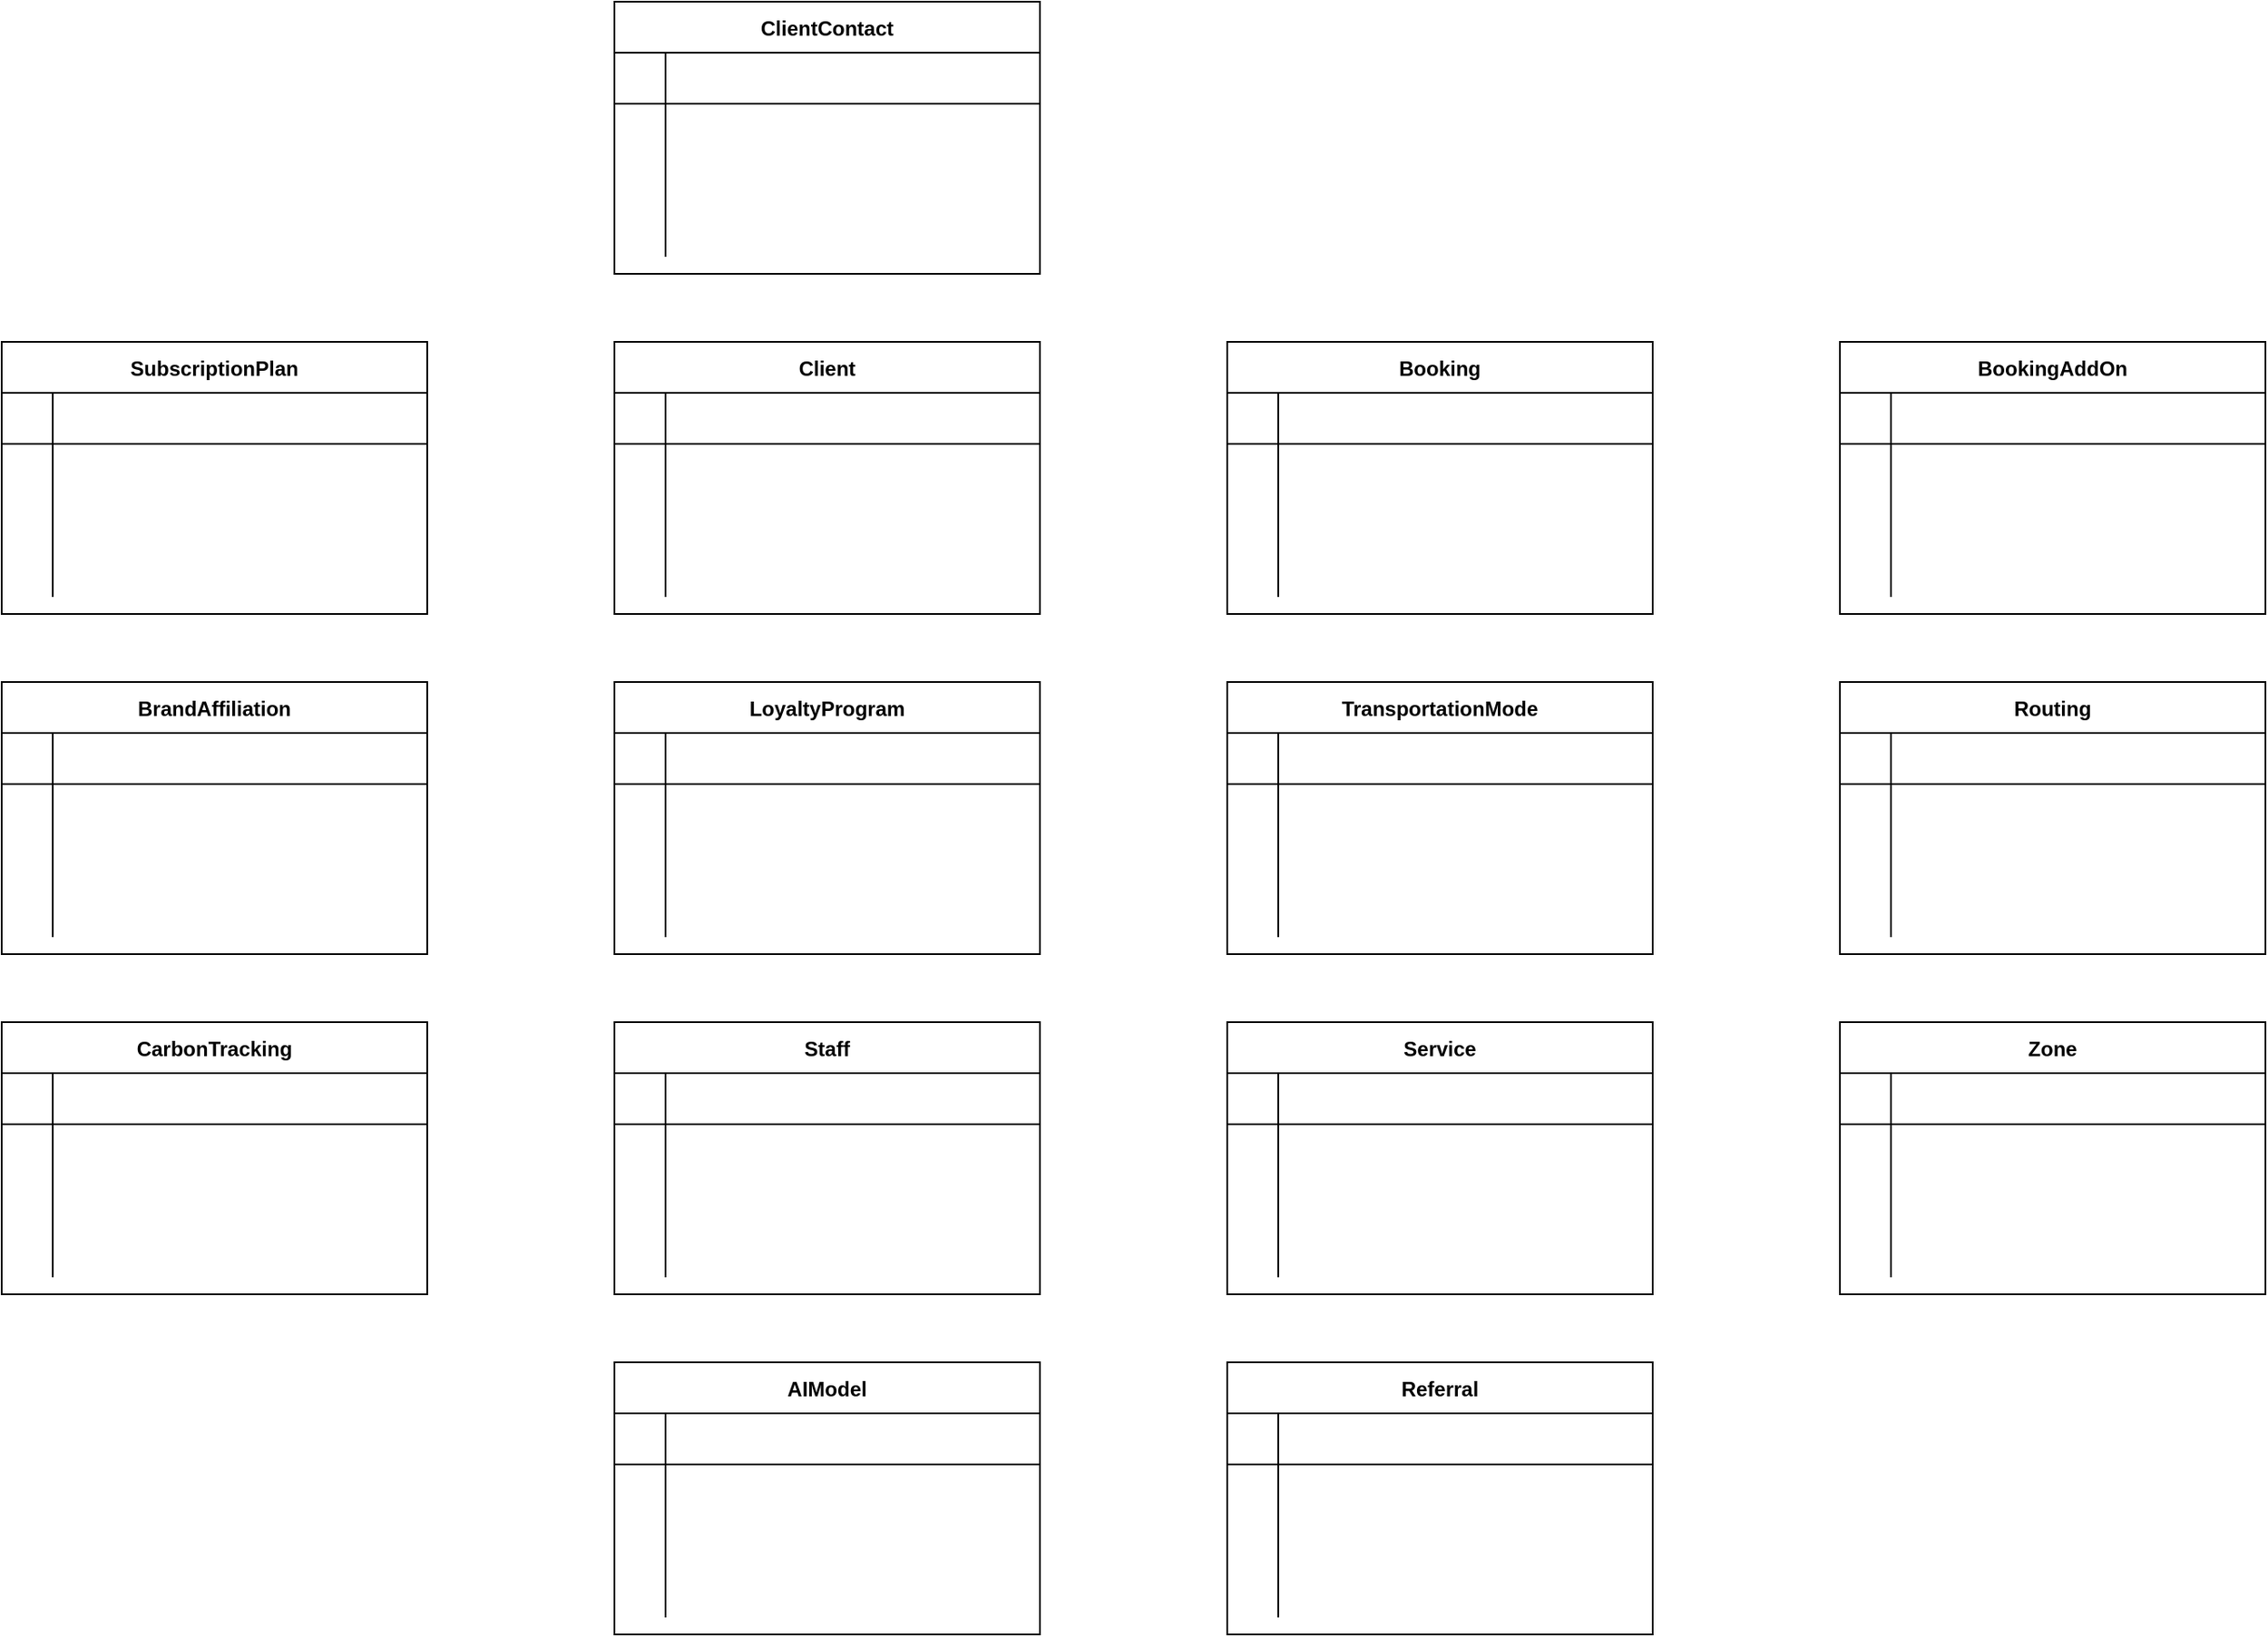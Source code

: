 <mxfile version="27.0.6">
  <diagram id="R2lEEEUBdFMjLlhIrx00" name="Page-1">
    <mxGraphModel dx="2300" dy="2211" grid="1" gridSize="10" guides="1" tooltips="1" connect="1" arrows="1" fold="1" page="1" pageScale="1" pageWidth="850" pageHeight="1100" math="0" shadow="0" extFonts="Permanent Marker^https://fonts.googleapis.com/css?family=Permanent+Marker">
      <root>
        <mxCell id="0" />
        <mxCell id="1" parent="0" />
        <mxCell id="C-vyLk0tnHw3VtMMgP7b-23" value="Client" style="shape=table;startSize=30;container=1;collapsible=1;childLayout=tableLayout;fixedRows=1;rowLines=0;fontStyle=1;align=center;resizeLast=1;" parent="1" vertex="1">
          <mxGeometry x="120" y="120" width="250" height="160" as="geometry" />
        </mxCell>
        <mxCell id="C-vyLk0tnHw3VtMMgP7b-24" value="" style="shape=partialRectangle;collapsible=0;dropTarget=0;pointerEvents=0;fillColor=none;points=[[0,0.5],[1,0.5]];portConstraint=eastwest;top=0;left=0;right=0;bottom=1;" parent="C-vyLk0tnHw3VtMMgP7b-23" vertex="1">
          <mxGeometry y="30" width="250" height="30" as="geometry" />
        </mxCell>
        <mxCell id="C-vyLk0tnHw3VtMMgP7b-25" value="" style="shape=partialRectangle;overflow=hidden;connectable=0;fillColor=none;top=0;left=0;bottom=0;right=0;fontStyle=1;" parent="C-vyLk0tnHw3VtMMgP7b-24" vertex="1">
          <mxGeometry width="30" height="30" as="geometry">
            <mxRectangle width="30" height="30" as="alternateBounds" />
          </mxGeometry>
        </mxCell>
        <mxCell id="C-vyLk0tnHw3VtMMgP7b-26" value="" style="shape=partialRectangle;overflow=hidden;connectable=0;fillColor=none;top=0;left=0;bottom=0;right=0;align=left;spacingLeft=6;fontStyle=5;" parent="C-vyLk0tnHw3VtMMgP7b-24" vertex="1">
          <mxGeometry x="30" width="220" height="30" as="geometry">
            <mxRectangle width="220" height="30" as="alternateBounds" />
          </mxGeometry>
        </mxCell>
        <mxCell id="C-vyLk0tnHw3VtMMgP7b-27" value="" style="shape=partialRectangle;collapsible=0;dropTarget=0;pointerEvents=0;fillColor=none;points=[[0,0.5],[1,0.5]];portConstraint=eastwest;top=0;left=0;right=0;bottom=0;" parent="C-vyLk0tnHw3VtMMgP7b-23" vertex="1">
          <mxGeometry y="60" width="250" height="30" as="geometry" />
        </mxCell>
        <mxCell id="C-vyLk0tnHw3VtMMgP7b-28" value="" style="shape=partialRectangle;overflow=hidden;connectable=0;fillColor=none;top=0;left=0;bottom=0;right=0;" parent="C-vyLk0tnHw3VtMMgP7b-27" vertex="1">
          <mxGeometry width="30" height="30" as="geometry">
            <mxRectangle width="30" height="30" as="alternateBounds" />
          </mxGeometry>
        </mxCell>
        <mxCell id="C-vyLk0tnHw3VtMMgP7b-29" value="" style="shape=partialRectangle;overflow=hidden;connectable=0;fillColor=none;top=0;left=0;bottom=0;right=0;align=left;spacingLeft=6;" parent="C-vyLk0tnHw3VtMMgP7b-27" vertex="1">
          <mxGeometry x="30" width="220" height="30" as="geometry">
            <mxRectangle width="220" height="30" as="alternateBounds" />
          </mxGeometry>
        </mxCell>
        <mxCell id="CYzkd3iiu0iIbvPZRWaQ-1" style="shape=partialRectangle;collapsible=0;dropTarget=0;pointerEvents=0;fillColor=none;points=[[0,0.5],[1,0.5]];portConstraint=eastwest;top=0;left=0;right=0;bottom=0;" vertex="1" parent="C-vyLk0tnHw3VtMMgP7b-23">
          <mxGeometry y="90" width="250" height="30" as="geometry" />
        </mxCell>
        <mxCell id="CYzkd3iiu0iIbvPZRWaQ-2" style="shape=partialRectangle;overflow=hidden;connectable=0;fillColor=none;top=0;left=0;bottom=0;right=0;" vertex="1" parent="CYzkd3iiu0iIbvPZRWaQ-1">
          <mxGeometry width="30" height="30" as="geometry">
            <mxRectangle width="30" height="30" as="alternateBounds" />
          </mxGeometry>
        </mxCell>
        <mxCell id="CYzkd3iiu0iIbvPZRWaQ-3" value="" style="shape=partialRectangle;overflow=hidden;connectable=0;fillColor=none;top=0;left=0;bottom=0;right=0;align=left;spacingLeft=6;" vertex="1" parent="CYzkd3iiu0iIbvPZRWaQ-1">
          <mxGeometry x="30" width="220" height="30" as="geometry">
            <mxRectangle width="220" height="30" as="alternateBounds" />
          </mxGeometry>
        </mxCell>
        <mxCell id="CYzkd3iiu0iIbvPZRWaQ-4" style="shape=partialRectangle;collapsible=0;dropTarget=0;pointerEvents=0;fillColor=none;points=[[0,0.5],[1,0.5]];portConstraint=eastwest;top=0;left=0;right=0;bottom=0;" vertex="1" parent="C-vyLk0tnHw3VtMMgP7b-23">
          <mxGeometry y="120" width="250" height="30" as="geometry" />
        </mxCell>
        <mxCell id="CYzkd3iiu0iIbvPZRWaQ-5" style="shape=partialRectangle;overflow=hidden;connectable=0;fillColor=none;top=0;left=0;bottom=0;right=0;" vertex="1" parent="CYzkd3iiu0iIbvPZRWaQ-4">
          <mxGeometry width="30" height="30" as="geometry">
            <mxRectangle width="30" height="30" as="alternateBounds" />
          </mxGeometry>
        </mxCell>
        <mxCell id="CYzkd3iiu0iIbvPZRWaQ-6" style="shape=partialRectangle;overflow=hidden;connectable=0;fillColor=none;top=0;left=0;bottom=0;right=0;align=left;spacingLeft=6;" vertex="1" parent="CYzkd3iiu0iIbvPZRWaQ-4">
          <mxGeometry x="30" width="220" height="30" as="geometry">
            <mxRectangle width="220" height="30" as="alternateBounds" />
          </mxGeometry>
        </mxCell>
        <mxCell id="CYzkd3iiu0iIbvPZRWaQ-21" value="Booking" style="shape=table;startSize=30;container=1;collapsible=1;childLayout=tableLayout;fixedRows=1;rowLines=0;fontStyle=1;align=center;resizeLast=1;" vertex="1" parent="1">
          <mxGeometry x="480" y="120" width="250" height="160.0" as="geometry" />
        </mxCell>
        <mxCell id="CYzkd3iiu0iIbvPZRWaQ-22" value="" style="shape=partialRectangle;collapsible=0;dropTarget=0;pointerEvents=0;fillColor=none;points=[[0,0.5],[1,0.5]];portConstraint=eastwest;top=0;left=0;right=0;bottom=1;" vertex="1" parent="CYzkd3iiu0iIbvPZRWaQ-21">
          <mxGeometry y="30" width="250" height="30" as="geometry" />
        </mxCell>
        <mxCell id="CYzkd3iiu0iIbvPZRWaQ-23" value="" style="shape=partialRectangle;overflow=hidden;connectable=0;fillColor=none;top=0;left=0;bottom=0;right=0;fontStyle=1;" vertex="1" parent="CYzkd3iiu0iIbvPZRWaQ-22">
          <mxGeometry width="30" height="30" as="geometry">
            <mxRectangle width="30" height="30" as="alternateBounds" />
          </mxGeometry>
        </mxCell>
        <mxCell id="CYzkd3iiu0iIbvPZRWaQ-24" value="" style="shape=partialRectangle;overflow=hidden;connectable=0;fillColor=none;top=0;left=0;bottom=0;right=0;align=left;spacingLeft=6;fontStyle=5;" vertex="1" parent="CYzkd3iiu0iIbvPZRWaQ-22">
          <mxGeometry x="30" width="220" height="30" as="geometry">
            <mxRectangle width="220" height="30" as="alternateBounds" />
          </mxGeometry>
        </mxCell>
        <mxCell id="CYzkd3iiu0iIbvPZRWaQ-25" value="" style="shape=partialRectangle;collapsible=0;dropTarget=0;pointerEvents=0;fillColor=none;points=[[0,0.5],[1,0.5]];portConstraint=eastwest;top=0;left=0;right=0;bottom=0;" vertex="1" parent="CYzkd3iiu0iIbvPZRWaQ-21">
          <mxGeometry y="60" width="250" height="30" as="geometry" />
        </mxCell>
        <mxCell id="CYzkd3iiu0iIbvPZRWaQ-26" value="" style="shape=partialRectangle;overflow=hidden;connectable=0;fillColor=none;top=0;left=0;bottom=0;right=0;" vertex="1" parent="CYzkd3iiu0iIbvPZRWaQ-25">
          <mxGeometry width="30" height="30" as="geometry">
            <mxRectangle width="30" height="30" as="alternateBounds" />
          </mxGeometry>
        </mxCell>
        <mxCell id="CYzkd3iiu0iIbvPZRWaQ-27" value="" style="shape=partialRectangle;overflow=hidden;connectable=0;fillColor=none;top=0;left=0;bottom=0;right=0;align=left;spacingLeft=6;" vertex="1" parent="CYzkd3iiu0iIbvPZRWaQ-25">
          <mxGeometry x="30" width="220" height="30" as="geometry">
            <mxRectangle width="220" height="30" as="alternateBounds" />
          </mxGeometry>
        </mxCell>
        <mxCell id="CYzkd3iiu0iIbvPZRWaQ-28" style="shape=partialRectangle;collapsible=0;dropTarget=0;pointerEvents=0;fillColor=none;points=[[0,0.5],[1,0.5]];portConstraint=eastwest;top=0;left=0;right=0;bottom=0;" vertex="1" parent="CYzkd3iiu0iIbvPZRWaQ-21">
          <mxGeometry y="90" width="250" height="30" as="geometry" />
        </mxCell>
        <mxCell id="CYzkd3iiu0iIbvPZRWaQ-29" style="shape=partialRectangle;overflow=hidden;connectable=0;fillColor=none;top=0;left=0;bottom=0;right=0;" vertex="1" parent="CYzkd3iiu0iIbvPZRWaQ-28">
          <mxGeometry width="30" height="30" as="geometry">
            <mxRectangle width="30" height="30" as="alternateBounds" />
          </mxGeometry>
        </mxCell>
        <mxCell id="CYzkd3iiu0iIbvPZRWaQ-30" value="" style="shape=partialRectangle;overflow=hidden;connectable=0;fillColor=none;top=0;left=0;bottom=0;right=0;align=left;spacingLeft=6;" vertex="1" parent="CYzkd3iiu0iIbvPZRWaQ-28">
          <mxGeometry x="30" width="220" height="30" as="geometry">
            <mxRectangle width="220" height="30" as="alternateBounds" />
          </mxGeometry>
        </mxCell>
        <mxCell id="CYzkd3iiu0iIbvPZRWaQ-31" style="shape=partialRectangle;collapsible=0;dropTarget=0;pointerEvents=0;fillColor=none;points=[[0,0.5],[1,0.5]];portConstraint=eastwest;top=0;left=0;right=0;bottom=0;" vertex="1" parent="CYzkd3iiu0iIbvPZRWaQ-21">
          <mxGeometry y="120" width="250" height="30" as="geometry" />
        </mxCell>
        <mxCell id="CYzkd3iiu0iIbvPZRWaQ-32" style="shape=partialRectangle;overflow=hidden;connectable=0;fillColor=none;top=0;left=0;bottom=0;right=0;" vertex="1" parent="CYzkd3iiu0iIbvPZRWaQ-31">
          <mxGeometry width="30" height="30" as="geometry">
            <mxRectangle width="30" height="30" as="alternateBounds" />
          </mxGeometry>
        </mxCell>
        <mxCell id="CYzkd3iiu0iIbvPZRWaQ-33" style="shape=partialRectangle;overflow=hidden;connectable=0;fillColor=none;top=0;left=0;bottom=0;right=0;align=left;spacingLeft=6;" vertex="1" parent="CYzkd3iiu0iIbvPZRWaQ-31">
          <mxGeometry x="30" width="220" height="30" as="geometry">
            <mxRectangle width="220" height="30" as="alternateBounds" />
          </mxGeometry>
        </mxCell>
        <mxCell id="CYzkd3iiu0iIbvPZRWaQ-35" value="TransportationMode" style="shape=table;startSize=30;container=1;collapsible=1;childLayout=tableLayout;fixedRows=1;rowLines=0;fontStyle=1;align=center;resizeLast=1;" vertex="1" parent="1">
          <mxGeometry x="480" y="320" width="250" height="160" as="geometry" />
        </mxCell>
        <mxCell id="CYzkd3iiu0iIbvPZRWaQ-36" value="" style="shape=partialRectangle;collapsible=0;dropTarget=0;pointerEvents=0;fillColor=none;points=[[0,0.5],[1,0.5]];portConstraint=eastwest;top=0;left=0;right=0;bottom=1;" vertex="1" parent="CYzkd3iiu0iIbvPZRWaQ-35">
          <mxGeometry y="30" width="250" height="30" as="geometry" />
        </mxCell>
        <mxCell id="CYzkd3iiu0iIbvPZRWaQ-37" value="" style="shape=partialRectangle;overflow=hidden;connectable=0;fillColor=none;top=0;left=0;bottom=0;right=0;fontStyle=1;" vertex="1" parent="CYzkd3iiu0iIbvPZRWaQ-36">
          <mxGeometry width="30" height="30" as="geometry">
            <mxRectangle width="30" height="30" as="alternateBounds" />
          </mxGeometry>
        </mxCell>
        <mxCell id="CYzkd3iiu0iIbvPZRWaQ-38" value="" style="shape=partialRectangle;overflow=hidden;connectable=0;fillColor=none;top=0;left=0;bottom=0;right=0;align=left;spacingLeft=6;fontStyle=5;" vertex="1" parent="CYzkd3iiu0iIbvPZRWaQ-36">
          <mxGeometry x="30" width="220" height="30" as="geometry">
            <mxRectangle width="220" height="30" as="alternateBounds" />
          </mxGeometry>
        </mxCell>
        <mxCell id="CYzkd3iiu0iIbvPZRWaQ-39" value="" style="shape=partialRectangle;collapsible=0;dropTarget=0;pointerEvents=0;fillColor=none;points=[[0,0.5],[1,0.5]];portConstraint=eastwest;top=0;left=0;right=0;bottom=0;" vertex="1" parent="CYzkd3iiu0iIbvPZRWaQ-35">
          <mxGeometry y="60" width="250" height="30" as="geometry" />
        </mxCell>
        <mxCell id="CYzkd3iiu0iIbvPZRWaQ-40" value="" style="shape=partialRectangle;overflow=hidden;connectable=0;fillColor=none;top=0;left=0;bottom=0;right=0;" vertex="1" parent="CYzkd3iiu0iIbvPZRWaQ-39">
          <mxGeometry width="30" height="30" as="geometry">
            <mxRectangle width="30" height="30" as="alternateBounds" />
          </mxGeometry>
        </mxCell>
        <mxCell id="CYzkd3iiu0iIbvPZRWaQ-41" value="" style="shape=partialRectangle;overflow=hidden;connectable=0;fillColor=none;top=0;left=0;bottom=0;right=0;align=left;spacingLeft=6;" vertex="1" parent="CYzkd3iiu0iIbvPZRWaQ-39">
          <mxGeometry x="30" width="220" height="30" as="geometry">
            <mxRectangle width="220" height="30" as="alternateBounds" />
          </mxGeometry>
        </mxCell>
        <mxCell id="CYzkd3iiu0iIbvPZRWaQ-42" style="shape=partialRectangle;collapsible=0;dropTarget=0;pointerEvents=0;fillColor=none;points=[[0,0.5],[1,0.5]];portConstraint=eastwest;top=0;left=0;right=0;bottom=0;" vertex="1" parent="CYzkd3iiu0iIbvPZRWaQ-35">
          <mxGeometry y="90" width="250" height="30" as="geometry" />
        </mxCell>
        <mxCell id="CYzkd3iiu0iIbvPZRWaQ-43" style="shape=partialRectangle;overflow=hidden;connectable=0;fillColor=none;top=0;left=0;bottom=0;right=0;" vertex="1" parent="CYzkd3iiu0iIbvPZRWaQ-42">
          <mxGeometry width="30" height="30" as="geometry">
            <mxRectangle width="30" height="30" as="alternateBounds" />
          </mxGeometry>
        </mxCell>
        <mxCell id="CYzkd3iiu0iIbvPZRWaQ-44" value="" style="shape=partialRectangle;overflow=hidden;connectable=0;fillColor=none;top=0;left=0;bottom=0;right=0;align=left;spacingLeft=6;" vertex="1" parent="CYzkd3iiu0iIbvPZRWaQ-42">
          <mxGeometry x="30" width="220" height="30" as="geometry">
            <mxRectangle width="220" height="30" as="alternateBounds" />
          </mxGeometry>
        </mxCell>
        <mxCell id="CYzkd3iiu0iIbvPZRWaQ-45" style="shape=partialRectangle;collapsible=0;dropTarget=0;pointerEvents=0;fillColor=none;points=[[0,0.5],[1,0.5]];portConstraint=eastwest;top=0;left=0;right=0;bottom=0;" vertex="1" parent="CYzkd3iiu0iIbvPZRWaQ-35">
          <mxGeometry y="120" width="250" height="30" as="geometry" />
        </mxCell>
        <mxCell id="CYzkd3iiu0iIbvPZRWaQ-46" style="shape=partialRectangle;overflow=hidden;connectable=0;fillColor=none;top=0;left=0;bottom=0;right=0;" vertex="1" parent="CYzkd3iiu0iIbvPZRWaQ-45">
          <mxGeometry width="30" height="30" as="geometry">
            <mxRectangle width="30" height="30" as="alternateBounds" />
          </mxGeometry>
        </mxCell>
        <mxCell id="CYzkd3iiu0iIbvPZRWaQ-47" style="shape=partialRectangle;overflow=hidden;connectable=0;fillColor=none;top=0;left=0;bottom=0;right=0;align=left;spacingLeft=6;" vertex="1" parent="CYzkd3iiu0iIbvPZRWaQ-45">
          <mxGeometry x="30" width="220" height="30" as="geometry">
            <mxRectangle width="220" height="30" as="alternateBounds" />
          </mxGeometry>
        </mxCell>
        <mxCell id="CYzkd3iiu0iIbvPZRWaQ-48" value="Service" style="shape=table;startSize=30;container=1;collapsible=1;childLayout=tableLayout;fixedRows=1;rowLines=0;fontStyle=1;align=center;resizeLast=1;" vertex="1" parent="1">
          <mxGeometry x="480" y="520" width="250" height="160" as="geometry" />
        </mxCell>
        <mxCell id="CYzkd3iiu0iIbvPZRWaQ-49" value="" style="shape=partialRectangle;collapsible=0;dropTarget=0;pointerEvents=0;fillColor=none;points=[[0,0.5],[1,0.5]];portConstraint=eastwest;top=0;left=0;right=0;bottom=1;" vertex="1" parent="CYzkd3iiu0iIbvPZRWaQ-48">
          <mxGeometry y="30" width="250" height="30" as="geometry" />
        </mxCell>
        <mxCell id="CYzkd3iiu0iIbvPZRWaQ-50" value="" style="shape=partialRectangle;overflow=hidden;connectable=0;fillColor=none;top=0;left=0;bottom=0;right=0;fontStyle=1;" vertex="1" parent="CYzkd3iiu0iIbvPZRWaQ-49">
          <mxGeometry width="30" height="30" as="geometry">
            <mxRectangle width="30" height="30" as="alternateBounds" />
          </mxGeometry>
        </mxCell>
        <mxCell id="CYzkd3iiu0iIbvPZRWaQ-51" value="" style="shape=partialRectangle;overflow=hidden;connectable=0;fillColor=none;top=0;left=0;bottom=0;right=0;align=left;spacingLeft=6;fontStyle=5;" vertex="1" parent="CYzkd3iiu0iIbvPZRWaQ-49">
          <mxGeometry x="30" width="220" height="30" as="geometry">
            <mxRectangle width="220" height="30" as="alternateBounds" />
          </mxGeometry>
        </mxCell>
        <mxCell id="CYzkd3iiu0iIbvPZRWaQ-52" value="" style="shape=partialRectangle;collapsible=0;dropTarget=0;pointerEvents=0;fillColor=none;points=[[0,0.5],[1,0.5]];portConstraint=eastwest;top=0;left=0;right=0;bottom=0;" vertex="1" parent="CYzkd3iiu0iIbvPZRWaQ-48">
          <mxGeometry y="60" width="250" height="30" as="geometry" />
        </mxCell>
        <mxCell id="CYzkd3iiu0iIbvPZRWaQ-53" value="" style="shape=partialRectangle;overflow=hidden;connectable=0;fillColor=none;top=0;left=0;bottom=0;right=0;" vertex="1" parent="CYzkd3iiu0iIbvPZRWaQ-52">
          <mxGeometry width="30" height="30" as="geometry">
            <mxRectangle width="30" height="30" as="alternateBounds" />
          </mxGeometry>
        </mxCell>
        <mxCell id="CYzkd3iiu0iIbvPZRWaQ-54" value="" style="shape=partialRectangle;overflow=hidden;connectable=0;fillColor=none;top=0;left=0;bottom=0;right=0;align=left;spacingLeft=6;" vertex="1" parent="CYzkd3iiu0iIbvPZRWaQ-52">
          <mxGeometry x="30" width="220" height="30" as="geometry">
            <mxRectangle width="220" height="30" as="alternateBounds" />
          </mxGeometry>
        </mxCell>
        <mxCell id="CYzkd3iiu0iIbvPZRWaQ-55" style="shape=partialRectangle;collapsible=0;dropTarget=0;pointerEvents=0;fillColor=none;points=[[0,0.5],[1,0.5]];portConstraint=eastwest;top=0;left=0;right=0;bottom=0;" vertex="1" parent="CYzkd3iiu0iIbvPZRWaQ-48">
          <mxGeometry y="90" width="250" height="30" as="geometry" />
        </mxCell>
        <mxCell id="CYzkd3iiu0iIbvPZRWaQ-56" style="shape=partialRectangle;overflow=hidden;connectable=0;fillColor=none;top=0;left=0;bottom=0;right=0;" vertex="1" parent="CYzkd3iiu0iIbvPZRWaQ-55">
          <mxGeometry width="30" height="30" as="geometry">
            <mxRectangle width="30" height="30" as="alternateBounds" />
          </mxGeometry>
        </mxCell>
        <mxCell id="CYzkd3iiu0iIbvPZRWaQ-57" value="" style="shape=partialRectangle;overflow=hidden;connectable=0;fillColor=none;top=0;left=0;bottom=0;right=0;align=left;spacingLeft=6;" vertex="1" parent="CYzkd3iiu0iIbvPZRWaQ-55">
          <mxGeometry x="30" width="220" height="30" as="geometry">
            <mxRectangle width="220" height="30" as="alternateBounds" />
          </mxGeometry>
        </mxCell>
        <mxCell id="CYzkd3iiu0iIbvPZRWaQ-58" style="shape=partialRectangle;collapsible=0;dropTarget=0;pointerEvents=0;fillColor=none;points=[[0,0.5],[1,0.5]];portConstraint=eastwest;top=0;left=0;right=0;bottom=0;" vertex="1" parent="CYzkd3iiu0iIbvPZRWaQ-48">
          <mxGeometry y="120" width="250" height="30" as="geometry" />
        </mxCell>
        <mxCell id="CYzkd3iiu0iIbvPZRWaQ-59" style="shape=partialRectangle;overflow=hidden;connectable=0;fillColor=none;top=0;left=0;bottom=0;right=0;" vertex="1" parent="CYzkd3iiu0iIbvPZRWaQ-58">
          <mxGeometry width="30" height="30" as="geometry">
            <mxRectangle width="30" height="30" as="alternateBounds" />
          </mxGeometry>
        </mxCell>
        <mxCell id="CYzkd3iiu0iIbvPZRWaQ-60" style="shape=partialRectangle;overflow=hidden;connectable=0;fillColor=none;top=0;left=0;bottom=0;right=0;align=left;spacingLeft=6;" vertex="1" parent="CYzkd3iiu0iIbvPZRWaQ-58">
          <mxGeometry x="30" width="220" height="30" as="geometry">
            <mxRectangle width="220" height="30" as="alternateBounds" />
          </mxGeometry>
        </mxCell>
        <mxCell id="CYzkd3iiu0iIbvPZRWaQ-61" value="Staff" style="shape=table;startSize=30;container=1;collapsible=1;childLayout=tableLayout;fixedRows=1;rowLines=0;fontStyle=1;align=center;resizeLast=1;" vertex="1" parent="1">
          <mxGeometry x="120" y="520" width="250" height="160.0" as="geometry" />
        </mxCell>
        <mxCell id="CYzkd3iiu0iIbvPZRWaQ-62" value="" style="shape=partialRectangle;collapsible=0;dropTarget=0;pointerEvents=0;fillColor=none;points=[[0,0.5],[1,0.5]];portConstraint=eastwest;top=0;left=0;right=0;bottom=1;" vertex="1" parent="CYzkd3iiu0iIbvPZRWaQ-61">
          <mxGeometry y="30" width="250" height="30" as="geometry" />
        </mxCell>
        <mxCell id="CYzkd3iiu0iIbvPZRWaQ-63" value="" style="shape=partialRectangle;overflow=hidden;connectable=0;fillColor=none;top=0;left=0;bottom=0;right=0;fontStyle=1;" vertex="1" parent="CYzkd3iiu0iIbvPZRWaQ-62">
          <mxGeometry width="30" height="30" as="geometry">
            <mxRectangle width="30" height="30" as="alternateBounds" />
          </mxGeometry>
        </mxCell>
        <mxCell id="CYzkd3iiu0iIbvPZRWaQ-64" value="" style="shape=partialRectangle;overflow=hidden;connectable=0;fillColor=none;top=0;left=0;bottom=0;right=0;align=left;spacingLeft=6;fontStyle=5;" vertex="1" parent="CYzkd3iiu0iIbvPZRWaQ-62">
          <mxGeometry x="30" width="220" height="30" as="geometry">
            <mxRectangle width="220" height="30" as="alternateBounds" />
          </mxGeometry>
        </mxCell>
        <mxCell id="CYzkd3iiu0iIbvPZRWaQ-65" value="" style="shape=partialRectangle;collapsible=0;dropTarget=0;pointerEvents=0;fillColor=none;points=[[0,0.5],[1,0.5]];portConstraint=eastwest;top=0;left=0;right=0;bottom=0;" vertex="1" parent="CYzkd3iiu0iIbvPZRWaQ-61">
          <mxGeometry y="60" width="250" height="30" as="geometry" />
        </mxCell>
        <mxCell id="CYzkd3iiu0iIbvPZRWaQ-66" value="" style="shape=partialRectangle;overflow=hidden;connectable=0;fillColor=none;top=0;left=0;bottom=0;right=0;" vertex="1" parent="CYzkd3iiu0iIbvPZRWaQ-65">
          <mxGeometry width="30" height="30" as="geometry">
            <mxRectangle width="30" height="30" as="alternateBounds" />
          </mxGeometry>
        </mxCell>
        <mxCell id="CYzkd3iiu0iIbvPZRWaQ-67" value="" style="shape=partialRectangle;overflow=hidden;connectable=0;fillColor=none;top=0;left=0;bottom=0;right=0;align=left;spacingLeft=6;" vertex="1" parent="CYzkd3iiu0iIbvPZRWaQ-65">
          <mxGeometry x="30" width="220" height="30" as="geometry">
            <mxRectangle width="220" height="30" as="alternateBounds" />
          </mxGeometry>
        </mxCell>
        <mxCell id="CYzkd3iiu0iIbvPZRWaQ-68" style="shape=partialRectangle;collapsible=0;dropTarget=0;pointerEvents=0;fillColor=none;points=[[0,0.5],[1,0.5]];portConstraint=eastwest;top=0;left=0;right=0;bottom=0;" vertex="1" parent="CYzkd3iiu0iIbvPZRWaQ-61">
          <mxGeometry y="90" width="250" height="30" as="geometry" />
        </mxCell>
        <mxCell id="CYzkd3iiu0iIbvPZRWaQ-69" style="shape=partialRectangle;overflow=hidden;connectable=0;fillColor=none;top=0;left=0;bottom=0;right=0;" vertex="1" parent="CYzkd3iiu0iIbvPZRWaQ-68">
          <mxGeometry width="30" height="30" as="geometry">
            <mxRectangle width="30" height="30" as="alternateBounds" />
          </mxGeometry>
        </mxCell>
        <mxCell id="CYzkd3iiu0iIbvPZRWaQ-70" value="" style="shape=partialRectangle;overflow=hidden;connectable=0;fillColor=none;top=0;left=0;bottom=0;right=0;align=left;spacingLeft=6;" vertex="1" parent="CYzkd3iiu0iIbvPZRWaQ-68">
          <mxGeometry x="30" width="220" height="30" as="geometry">
            <mxRectangle width="220" height="30" as="alternateBounds" />
          </mxGeometry>
        </mxCell>
        <mxCell id="CYzkd3iiu0iIbvPZRWaQ-71" style="shape=partialRectangle;collapsible=0;dropTarget=0;pointerEvents=0;fillColor=none;points=[[0,0.5],[1,0.5]];portConstraint=eastwest;top=0;left=0;right=0;bottom=0;" vertex="1" parent="CYzkd3iiu0iIbvPZRWaQ-61">
          <mxGeometry y="120" width="250" height="30" as="geometry" />
        </mxCell>
        <mxCell id="CYzkd3iiu0iIbvPZRWaQ-72" style="shape=partialRectangle;overflow=hidden;connectable=0;fillColor=none;top=0;left=0;bottom=0;right=0;" vertex="1" parent="CYzkd3iiu0iIbvPZRWaQ-71">
          <mxGeometry width="30" height="30" as="geometry">
            <mxRectangle width="30" height="30" as="alternateBounds" />
          </mxGeometry>
        </mxCell>
        <mxCell id="CYzkd3iiu0iIbvPZRWaQ-73" style="shape=partialRectangle;overflow=hidden;connectable=0;fillColor=none;top=0;left=0;bottom=0;right=0;align=left;spacingLeft=6;" vertex="1" parent="CYzkd3iiu0iIbvPZRWaQ-71">
          <mxGeometry x="30" width="220" height="30" as="geometry">
            <mxRectangle width="220" height="30" as="alternateBounds" />
          </mxGeometry>
        </mxCell>
        <mxCell id="CYzkd3iiu0iIbvPZRWaQ-74" value="BookingAddOn" style="shape=table;startSize=30;container=1;collapsible=1;childLayout=tableLayout;fixedRows=1;rowLines=0;fontStyle=1;align=center;resizeLast=1;" vertex="1" parent="1">
          <mxGeometry x="840" y="120" width="250" height="160.0" as="geometry" />
        </mxCell>
        <mxCell id="CYzkd3iiu0iIbvPZRWaQ-75" value="" style="shape=partialRectangle;collapsible=0;dropTarget=0;pointerEvents=0;fillColor=none;points=[[0,0.5],[1,0.5]];portConstraint=eastwest;top=0;left=0;right=0;bottom=1;" vertex="1" parent="CYzkd3iiu0iIbvPZRWaQ-74">
          <mxGeometry y="30" width="250" height="30" as="geometry" />
        </mxCell>
        <mxCell id="CYzkd3iiu0iIbvPZRWaQ-76" value="" style="shape=partialRectangle;overflow=hidden;connectable=0;fillColor=none;top=0;left=0;bottom=0;right=0;fontStyle=1;" vertex="1" parent="CYzkd3iiu0iIbvPZRWaQ-75">
          <mxGeometry width="30" height="30" as="geometry">
            <mxRectangle width="30" height="30" as="alternateBounds" />
          </mxGeometry>
        </mxCell>
        <mxCell id="CYzkd3iiu0iIbvPZRWaQ-77" value="" style="shape=partialRectangle;overflow=hidden;connectable=0;fillColor=none;top=0;left=0;bottom=0;right=0;align=left;spacingLeft=6;fontStyle=5;" vertex="1" parent="CYzkd3iiu0iIbvPZRWaQ-75">
          <mxGeometry x="30" width="220" height="30" as="geometry">
            <mxRectangle width="220" height="30" as="alternateBounds" />
          </mxGeometry>
        </mxCell>
        <mxCell id="CYzkd3iiu0iIbvPZRWaQ-78" value="" style="shape=partialRectangle;collapsible=0;dropTarget=0;pointerEvents=0;fillColor=none;points=[[0,0.5],[1,0.5]];portConstraint=eastwest;top=0;left=0;right=0;bottom=0;" vertex="1" parent="CYzkd3iiu0iIbvPZRWaQ-74">
          <mxGeometry y="60" width="250" height="30" as="geometry" />
        </mxCell>
        <mxCell id="CYzkd3iiu0iIbvPZRWaQ-79" value="" style="shape=partialRectangle;overflow=hidden;connectable=0;fillColor=none;top=0;left=0;bottom=0;right=0;" vertex="1" parent="CYzkd3iiu0iIbvPZRWaQ-78">
          <mxGeometry width="30" height="30" as="geometry">
            <mxRectangle width="30" height="30" as="alternateBounds" />
          </mxGeometry>
        </mxCell>
        <mxCell id="CYzkd3iiu0iIbvPZRWaQ-80" value="" style="shape=partialRectangle;overflow=hidden;connectable=0;fillColor=none;top=0;left=0;bottom=0;right=0;align=left;spacingLeft=6;" vertex="1" parent="CYzkd3iiu0iIbvPZRWaQ-78">
          <mxGeometry x="30" width="220" height="30" as="geometry">
            <mxRectangle width="220" height="30" as="alternateBounds" />
          </mxGeometry>
        </mxCell>
        <mxCell id="CYzkd3iiu0iIbvPZRWaQ-81" style="shape=partialRectangle;collapsible=0;dropTarget=0;pointerEvents=0;fillColor=none;points=[[0,0.5],[1,0.5]];portConstraint=eastwest;top=0;left=0;right=0;bottom=0;" vertex="1" parent="CYzkd3iiu0iIbvPZRWaQ-74">
          <mxGeometry y="90" width="250" height="30" as="geometry" />
        </mxCell>
        <mxCell id="CYzkd3iiu0iIbvPZRWaQ-82" style="shape=partialRectangle;overflow=hidden;connectable=0;fillColor=none;top=0;left=0;bottom=0;right=0;" vertex="1" parent="CYzkd3iiu0iIbvPZRWaQ-81">
          <mxGeometry width="30" height="30" as="geometry">
            <mxRectangle width="30" height="30" as="alternateBounds" />
          </mxGeometry>
        </mxCell>
        <mxCell id="CYzkd3iiu0iIbvPZRWaQ-83" value="" style="shape=partialRectangle;overflow=hidden;connectable=0;fillColor=none;top=0;left=0;bottom=0;right=0;align=left;spacingLeft=6;" vertex="1" parent="CYzkd3iiu0iIbvPZRWaQ-81">
          <mxGeometry x="30" width="220" height="30" as="geometry">
            <mxRectangle width="220" height="30" as="alternateBounds" />
          </mxGeometry>
        </mxCell>
        <mxCell id="CYzkd3iiu0iIbvPZRWaQ-84" style="shape=partialRectangle;collapsible=0;dropTarget=0;pointerEvents=0;fillColor=none;points=[[0,0.5],[1,0.5]];portConstraint=eastwest;top=0;left=0;right=0;bottom=0;" vertex="1" parent="CYzkd3iiu0iIbvPZRWaQ-74">
          <mxGeometry y="120" width="250" height="30" as="geometry" />
        </mxCell>
        <mxCell id="CYzkd3iiu0iIbvPZRWaQ-85" style="shape=partialRectangle;overflow=hidden;connectable=0;fillColor=none;top=0;left=0;bottom=0;right=0;" vertex="1" parent="CYzkd3iiu0iIbvPZRWaQ-84">
          <mxGeometry width="30" height="30" as="geometry">
            <mxRectangle width="30" height="30" as="alternateBounds" />
          </mxGeometry>
        </mxCell>
        <mxCell id="CYzkd3iiu0iIbvPZRWaQ-86" style="shape=partialRectangle;overflow=hidden;connectable=0;fillColor=none;top=0;left=0;bottom=0;right=0;align=left;spacingLeft=6;" vertex="1" parent="CYzkd3iiu0iIbvPZRWaQ-84">
          <mxGeometry x="30" width="220" height="30" as="geometry">
            <mxRectangle width="220" height="30" as="alternateBounds" />
          </mxGeometry>
        </mxCell>
        <mxCell id="CYzkd3iiu0iIbvPZRWaQ-100" value="LoyaltyProgram" style="shape=table;startSize=30;container=1;collapsible=1;childLayout=tableLayout;fixedRows=1;rowLines=0;fontStyle=1;align=center;resizeLast=1;" vertex="1" parent="1">
          <mxGeometry x="120" y="320" width="250" height="160" as="geometry" />
        </mxCell>
        <mxCell id="CYzkd3iiu0iIbvPZRWaQ-101" value="" style="shape=partialRectangle;collapsible=0;dropTarget=0;pointerEvents=0;fillColor=none;points=[[0,0.5],[1,0.5]];portConstraint=eastwest;top=0;left=0;right=0;bottom=1;" vertex="1" parent="CYzkd3iiu0iIbvPZRWaQ-100">
          <mxGeometry y="30" width="250" height="30" as="geometry" />
        </mxCell>
        <mxCell id="CYzkd3iiu0iIbvPZRWaQ-102" value="" style="shape=partialRectangle;overflow=hidden;connectable=0;fillColor=none;top=0;left=0;bottom=0;right=0;fontStyle=1;" vertex="1" parent="CYzkd3iiu0iIbvPZRWaQ-101">
          <mxGeometry width="30" height="30" as="geometry">
            <mxRectangle width="30" height="30" as="alternateBounds" />
          </mxGeometry>
        </mxCell>
        <mxCell id="CYzkd3iiu0iIbvPZRWaQ-103" value="" style="shape=partialRectangle;overflow=hidden;connectable=0;fillColor=none;top=0;left=0;bottom=0;right=0;align=left;spacingLeft=6;fontStyle=5;" vertex="1" parent="CYzkd3iiu0iIbvPZRWaQ-101">
          <mxGeometry x="30" width="220" height="30" as="geometry">
            <mxRectangle width="220" height="30" as="alternateBounds" />
          </mxGeometry>
        </mxCell>
        <mxCell id="CYzkd3iiu0iIbvPZRWaQ-104" value="" style="shape=partialRectangle;collapsible=0;dropTarget=0;pointerEvents=0;fillColor=none;points=[[0,0.5],[1,0.5]];portConstraint=eastwest;top=0;left=0;right=0;bottom=0;" vertex="1" parent="CYzkd3iiu0iIbvPZRWaQ-100">
          <mxGeometry y="60" width="250" height="30" as="geometry" />
        </mxCell>
        <mxCell id="CYzkd3iiu0iIbvPZRWaQ-105" value="" style="shape=partialRectangle;overflow=hidden;connectable=0;fillColor=none;top=0;left=0;bottom=0;right=0;" vertex="1" parent="CYzkd3iiu0iIbvPZRWaQ-104">
          <mxGeometry width="30" height="30" as="geometry">
            <mxRectangle width="30" height="30" as="alternateBounds" />
          </mxGeometry>
        </mxCell>
        <mxCell id="CYzkd3iiu0iIbvPZRWaQ-106" value="" style="shape=partialRectangle;overflow=hidden;connectable=0;fillColor=none;top=0;left=0;bottom=0;right=0;align=left;spacingLeft=6;" vertex="1" parent="CYzkd3iiu0iIbvPZRWaQ-104">
          <mxGeometry x="30" width="220" height="30" as="geometry">
            <mxRectangle width="220" height="30" as="alternateBounds" />
          </mxGeometry>
        </mxCell>
        <mxCell id="CYzkd3iiu0iIbvPZRWaQ-107" style="shape=partialRectangle;collapsible=0;dropTarget=0;pointerEvents=0;fillColor=none;points=[[0,0.5],[1,0.5]];portConstraint=eastwest;top=0;left=0;right=0;bottom=0;" vertex="1" parent="CYzkd3iiu0iIbvPZRWaQ-100">
          <mxGeometry y="90" width="250" height="30" as="geometry" />
        </mxCell>
        <mxCell id="CYzkd3iiu0iIbvPZRWaQ-108" style="shape=partialRectangle;overflow=hidden;connectable=0;fillColor=none;top=0;left=0;bottom=0;right=0;" vertex="1" parent="CYzkd3iiu0iIbvPZRWaQ-107">
          <mxGeometry width="30" height="30" as="geometry">
            <mxRectangle width="30" height="30" as="alternateBounds" />
          </mxGeometry>
        </mxCell>
        <mxCell id="CYzkd3iiu0iIbvPZRWaQ-109" value="" style="shape=partialRectangle;overflow=hidden;connectable=0;fillColor=none;top=0;left=0;bottom=0;right=0;align=left;spacingLeft=6;" vertex="1" parent="CYzkd3iiu0iIbvPZRWaQ-107">
          <mxGeometry x="30" width="220" height="30" as="geometry">
            <mxRectangle width="220" height="30" as="alternateBounds" />
          </mxGeometry>
        </mxCell>
        <mxCell id="CYzkd3iiu0iIbvPZRWaQ-110" style="shape=partialRectangle;collapsible=0;dropTarget=0;pointerEvents=0;fillColor=none;points=[[0,0.5],[1,0.5]];portConstraint=eastwest;top=0;left=0;right=0;bottom=0;" vertex="1" parent="CYzkd3iiu0iIbvPZRWaQ-100">
          <mxGeometry y="120" width="250" height="30" as="geometry" />
        </mxCell>
        <mxCell id="CYzkd3iiu0iIbvPZRWaQ-111" style="shape=partialRectangle;overflow=hidden;connectable=0;fillColor=none;top=0;left=0;bottom=0;right=0;" vertex="1" parent="CYzkd3iiu0iIbvPZRWaQ-110">
          <mxGeometry width="30" height="30" as="geometry">
            <mxRectangle width="30" height="30" as="alternateBounds" />
          </mxGeometry>
        </mxCell>
        <mxCell id="CYzkd3iiu0iIbvPZRWaQ-112" style="shape=partialRectangle;overflow=hidden;connectable=0;fillColor=none;top=0;left=0;bottom=0;right=0;align=left;spacingLeft=6;" vertex="1" parent="CYzkd3iiu0iIbvPZRWaQ-110">
          <mxGeometry x="30" width="220" height="30" as="geometry">
            <mxRectangle width="220" height="30" as="alternateBounds" />
          </mxGeometry>
        </mxCell>
        <mxCell id="CYzkd3iiu0iIbvPZRWaQ-113" value="AIModel" style="shape=table;startSize=30;container=1;collapsible=1;childLayout=tableLayout;fixedRows=1;rowLines=0;fontStyle=1;align=center;resizeLast=1;" vertex="1" parent="1">
          <mxGeometry x="120" y="720" width="250" height="160.0" as="geometry" />
        </mxCell>
        <mxCell id="CYzkd3iiu0iIbvPZRWaQ-114" value="" style="shape=partialRectangle;collapsible=0;dropTarget=0;pointerEvents=0;fillColor=none;points=[[0,0.5],[1,0.5]];portConstraint=eastwest;top=0;left=0;right=0;bottom=1;" vertex="1" parent="CYzkd3iiu0iIbvPZRWaQ-113">
          <mxGeometry y="30" width="250" height="30" as="geometry" />
        </mxCell>
        <mxCell id="CYzkd3iiu0iIbvPZRWaQ-115" value="" style="shape=partialRectangle;overflow=hidden;connectable=0;fillColor=none;top=0;left=0;bottom=0;right=0;fontStyle=1;" vertex="1" parent="CYzkd3iiu0iIbvPZRWaQ-114">
          <mxGeometry width="30" height="30" as="geometry">
            <mxRectangle width="30" height="30" as="alternateBounds" />
          </mxGeometry>
        </mxCell>
        <mxCell id="CYzkd3iiu0iIbvPZRWaQ-116" value="" style="shape=partialRectangle;overflow=hidden;connectable=0;fillColor=none;top=0;left=0;bottom=0;right=0;align=left;spacingLeft=6;fontStyle=5;" vertex="1" parent="CYzkd3iiu0iIbvPZRWaQ-114">
          <mxGeometry x="30" width="220" height="30" as="geometry">
            <mxRectangle width="220" height="30" as="alternateBounds" />
          </mxGeometry>
        </mxCell>
        <mxCell id="CYzkd3iiu0iIbvPZRWaQ-117" value="" style="shape=partialRectangle;collapsible=0;dropTarget=0;pointerEvents=0;fillColor=none;points=[[0,0.5],[1,0.5]];portConstraint=eastwest;top=0;left=0;right=0;bottom=0;" vertex="1" parent="CYzkd3iiu0iIbvPZRWaQ-113">
          <mxGeometry y="60" width="250" height="30" as="geometry" />
        </mxCell>
        <mxCell id="CYzkd3iiu0iIbvPZRWaQ-118" value="" style="shape=partialRectangle;overflow=hidden;connectable=0;fillColor=none;top=0;left=0;bottom=0;right=0;" vertex="1" parent="CYzkd3iiu0iIbvPZRWaQ-117">
          <mxGeometry width="30" height="30" as="geometry">
            <mxRectangle width="30" height="30" as="alternateBounds" />
          </mxGeometry>
        </mxCell>
        <mxCell id="CYzkd3iiu0iIbvPZRWaQ-119" value="" style="shape=partialRectangle;overflow=hidden;connectable=0;fillColor=none;top=0;left=0;bottom=0;right=0;align=left;spacingLeft=6;" vertex="1" parent="CYzkd3iiu0iIbvPZRWaQ-117">
          <mxGeometry x="30" width="220" height="30" as="geometry">
            <mxRectangle width="220" height="30" as="alternateBounds" />
          </mxGeometry>
        </mxCell>
        <mxCell id="CYzkd3iiu0iIbvPZRWaQ-120" style="shape=partialRectangle;collapsible=0;dropTarget=0;pointerEvents=0;fillColor=none;points=[[0,0.5],[1,0.5]];portConstraint=eastwest;top=0;left=0;right=0;bottom=0;" vertex="1" parent="CYzkd3iiu0iIbvPZRWaQ-113">
          <mxGeometry y="90" width="250" height="30" as="geometry" />
        </mxCell>
        <mxCell id="CYzkd3iiu0iIbvPZRWaQ-121" style="shape=partialRectangle;overflow=hidden;connectable=0;fillColor=none;top=0;left=0;bottom=0;right=0;" vertex="1" parent="CYzkd3iiu0iIbvPZRWaQ-120">
          <mxGeometry width="30" height="30" as="geometry">
            <mxRectangle width="30" height="30" as="alternateBounds" />
          </mxGeometry>
        </mxCell>
        <mxCell id="CYzkd3iiu0iIbvPZRWaQ-122" value="" style="shape=partialRectangle;overflow=hidden;connectable=0;fillColor=none;top=0;left=0;bottom=0;right=0;align=left;spacingLeft=6;" vertex="1" parent="CYzkd3iiu0iIbvPZRWaQ-120">
          <mxGeometry x="30" width="220" height="30" as="geometry">
            <mxRectangle width="220" height="30" as="alternateBounds" />
          </mxGeometry>
        </mxCell>
        <mxCell id="CYzkd3iiu0iIbvPZRWaQ-123" style="shape=partialRectangle;collapsible=0;dropTarget=0;pointerEvents=0;fillColor=none;points=[[0,0.5],[1,0.5]];portConstraint=eastwest;top=0;left=0;right=0;bottom=0;" vertex="1" parent="CYzkd3iiu0iIbvPZRWaQ-113">
          <mxGeometry y="120" width="250" height="30" as="geometry" />
        </mxCell>
        <mxCell id="CYzkd3iiu0iIbvPZRWaQ-124" style="shape=partialRectangle;overflow=hidden;connectable=0;fillColor=none;top=0;left=0;bottom=0;right=0;" vertex="1" parent="CYzkd3iiu0iIbvPZRWaQ-123">
          <mxGeometry width="30" height="30" as="geometry">
            <mxRectangle width="30" height="30" as="alternateBounds" />
          </mxGeometry>
        </mxCell>
        <mxCell id="CYzkd3iiu0iIbvPZRWaQ-125" style="shape=partialRectangle;overflow=hidden;connectable=0;fillColor=none;top=0;left=0;bottom=0;right=0;align=left;spacingLeft=6;" vertex="1" parent="CYzkd3iiu0iIbvPZRWaQ-123">
          <mxGeometry x="30" width="220" height="30" as="geometry">
            <mxRectangle width="220" height="30" as="alternateBounds" />
          </mxGeometry>
        </mxCell>
        <mxCell id="CYzkd3iiu0iIbvPZRWaQ-126" value="Routing" style="shape=table;startSize=30;container=1;collapsible=1;childLayout=tableLayout;fixedRows=1;rowLines=0;fontStyle=1;align=center;resizeLast=1;" vertex="1" parent="1">
          <mxGeometry x="840" y="320" width="250" height="160.0" as="geometry" />
        </mxCell>
        <mxCell id="CYzkd3iiu0iIbvPZRWaQ-127" value="" style="shape=partialRectangle;collapsible=0;dropTarget=0;pointerEvents=0;fillColor=none;points=[[0,0.5],[1,0.5]];portConstraint=eastwest;top=0;left=0;right=0;bottom=1;" vertex="1" parent="CYzkd3iiu0iIbvPZRWaQ-126">
          <mxGeometry y="30" width="250" height="30" as="geometry" />
        </mxCell>
        <mxCell id="CYzkd3iiu0iIbvPZRWaQ-128" value="" style="shape=partialRectangle;overflow=hidden;connectable=0;fillColor=none;top=0;left=0;bottom=0;right=0;fontStyle=1;" vertex="1" parent="CYzkd3iiu0iIbvPZRWaQ-127">
          <mxGeometry width="30" height="30" as="geometry">
            <mxRectangle width="30" height="30" as="alternateBounds" />
          </mxGeometry>
        </mxCell>
        <mxCell id="CYzkd3iiu0iIbvPZRWaQ-129" value="" style="shape=partialRectangle;overflow=hidden;connectable=0;fillColor=none;top=0;left=0;bottom=0;right=0;align=left;spacingLeft=6;fontStyle=5;" vertex="1" parent="CYzkd3iiu0iIbvPZRWaQ-127">
          <mxGeometry x="30" width="220" height="30" as="geometry">
            <mxRectangle width="220" height="30" as="alternateBounds" />
          </mxGeometry>
        </mxCell>
        <mxCell id="CYzkd3iiu0iIbvPZRWaQ-130" value="" style="shape=partialRectangle;collapsible=0;dropTarget=0;pointerEvents=0;fillColor=none;points=[[0,0.5],[1,0.5]];portConstraint=eastwest;top=0;left=0;right=0;bottom=0;" vertex="1" parent="CYzkd3iiu0iIbvPZRWaQ-126">
          <mxGeometry y="60" width="250" height="30" as="geometry" />
        </mxCell>
        <mxCell id="CYzkd3iiu0iIbvPZRWaQ-131" value="" style="shape=partialRectangle;overflow=hidden;connectable=0;fillColor=none;top=0;left=0;bottom=0;right=0;" vertex="1" parent="CYzkd3iiu0iIbvPZRWaQ-130">
          <mxGeometry width="30" height="30" as="geometry">
            <mxRectangle width="30" height="30" as="alternateBounds" />
          </mxGeometry>
        </mxCell>
        <mxCell id="CYzkd3iiu0iIbvPZRWaQ-132" value="" style="shape=partialRectangle;overflow=hidden;connectable=0;fillColor=none;top=0;left=0;bottom=0;right=0;align=left;spacingLeft=6;" vertex="1" parent="CYzkd3iiu0iIbvPZRWaQ-130">
          <mxGeometry x="30" width="220" height="30" as="geometry">
            <mxRectangle width="220" height="30" as="alternateBounds" />
          </mxGeometry>
        </mxCell>
        <mxCell id="CYzkd3iiu0iIbvPZRWaQ-133" style="shape=partialRectangle;collapsible=0;dropTarget=0;pointerEvents=0;fillColor=none;points=[[0,0.5],[1,0.5]];portConstraint=eastwest;top=0;left=0;right=0;bottom=0;" vertex="1" parent="CYzkd3iiu0iIbvPZRWaQ-126">
          <mxGeometry y="90" width="250" height="30" as="geometry" />
        </mxCell>
        <mxCell id="CYzkd3iiu0iIbvPZRWaQ-134" style="shape=partialRectangle;overflow=hidden;connectable=0;fillColor=none;top=0;left=0;bottom=0;right=0;" vertex="1" parent="CYzkd3iiu0iIbvPZRWaQ-133">
          <mxGeometry width="30" height="30" as="geometry">
            <mxRectangle width="30" height="30" as="alternateBounds" />
          </mxGeometry>
        </mxCell>
        <mxCell id="CYzkd3iiu0iIbvPZRWaQ-135" value="" style="shape=partialRectangle;overflow=hidden;connectable=0;fillColor=none;top=0;left=0;bottom=0;right=0;align=left;spacingLeft=6;" vertex="1" parent="CYzkd3iiu0iIbvPZRWaQ-133">
          <mxGeometry x="30" width="220" height="30" as="geometry">
            <mxRectangle width="220" height="30" as="alternateBounds" />
          </mxGeometry>
        </mxCell>
        <mxCell id="CYzkd3iiu0iIbvPZRWaQ-136" style="shape=partialRectangle;collapsible=0;dropTarget=0;pointerEvents=0;fillColor=none;points=[[0,0.5],[1,0.5]];portConstraint=eastwest;top=0;left=0;right=0;bottom=0;" vertex="1" parent="CYzkd3iiu0iIbvPZRWaQ-126">
          <mxGeometry y="120" width="250" height="30" as="geometry" />
        </mxCell>
        <mxCell id="CYzkd3iiu0iIbvPZRWaQ-137" style="shape=partialRectangle;overflow=hidden;connectable=0;fillColor=none;top=0;left=0;bottom=0;right=0;" vertex="1" parent="CYzkd3iiu0iIbvPZRWaQ-136">
          <mxGeometry width="30" height="30" as="geometry">
            <mxRectangle width="30" height="30" as="alternateBounds" />
          </mxGeometry>
        </mxCell>
        <mxCell id="CYzkd3iiu0iIbvPZRWaQ-138" style="shape=partialRectangle;overflow=hidden;connectable=0;fillColor=none;top=0;left=0;bottom=0;right=0;align=left;spacingLeft=6;" vertex="1" parent="CYzkd3iiu0iIbvPZRWaQ-136">
          <mxGeometry x="30" width="220" height="30" as="geometry">
            <mxRectangle width="220" height="30" as="alternateBounds" />
          </mxGeometry>
        </mxCell>
        <mxCell id="CYzkd3iiu0iIbvPZRWaQ-140" value="SubscriptionPlan" style="shape=table;startSize=30;container=1;collapsible=1;childLayout=tableLayout;fixedRows=1;rowLines=0;fontStyle=1;align=center;resizeLast=1;" vertex="1" parent="1">
          <mxGeometry x="-240" y="120" width="250" height="160.0" as="geometry" />
        </mxCell>
        <mxCell id="CYzkd3iiu0iIbvPZRWaQ-141" value="" style="shape=partialRectangle;collapsible=0;dropTarget=0;pointerEvents=0;fillColor=none;points=[[0,0.5],[1,0.5]];portConstraint=eastwest;top=0;left=0;right=0;bottom=1;" vertex="1" parent="CYzkd3iiu0iIbvPZRWaQ-140">
          <mxGeometry y="30" width="250" height="30" as="geometry" />
        </mxCell>
        <mxCell id="CYzkd3iiu0iIbvPZRWaQ-142" value="" style="shape=partialRectangle;overflow=hidden;connectable=0;fillColor=none;top=0;left=0;bottom=0;right=0;fontStyle=1;" vertex="1" parent="CYzkd3iiu0iIbvPZRWaQ-141">
          <mxGeometry width="30" height="30" as="geometry">
            <mxRectangle width="30" height="30" as="alternateBounds" />
          </mxGeometry>
        </mxCell>
        <mxCell id="CYzkd3iiu0iIbvPZRWaQ-143" value="" style="shape=partialRectangle;overflow=hidden;connectable=0;fillColor=none;top=0;left=0;bottom=0;right=0;align=left;spacingLeft=6;fontStyle=5;" vertex="1" parent="CYzkd3iiu0iIbvPZRWaQ-141">
          <mxGeometry x="30" width="220" height="30" as="geometry">
            <mxRectangle width="220" height="30" as="alternateBounds" />
          </mxGeometry>
        </mxCell>
        <mxCell id="CYzkd3iiu0iIbvPZRWaQ-144" value="" style="shape=partialRectangle;collapsible=0;dropTarget=0;pointerEvents=0;fillColor=none;points=[[0,0.5],[1,0.5]];portConstraint=eastwest;top=0;left=0;right=0;bottom=0;" vertex="1" parent="CYzkd3iiu0iIbvPZRWaQ-140">
          <mxGeometry y="60" width="250" height="30" as="geometry" />
        </mxCell>
        <mxCell id="CYzkd3iiu0iIbvPZRWaQ-145" value="" style="shape=partialRectangle;overflow=hidden;connectable=0;fillColor=none;top=0;left=0;bottom=0;right=0;" vertex="1" parent="CYzkd3iiu0iIbvPZRWaQ-144">
          <mxGeometry width="30" height="30" as="geometry">
            <mxRectangle width="30" height="30" as="alternateBounds" />
          </mxGeometry>
        </mxCell>
        <mxCell id="CYzkd3iiu0iIbvPZRWaQ-146" value="" style="shape=partialRectangle;overflow=hidden;connectable=0;fillColor=none;top=0;left=0;bottom=0;right=0;align=left;spacingLeft=6;" vertex="1" parent="CYzkd3iiu0iIbvPZRWaQ-144">
          <mxGeometry x="30" width="220" height="30" as="geometry">
            <mxRectangle width="220" height="30" as="alternateBounds" />
          </mxGeometry>
        </mxCell>
        <mxCell id="CYzkd3iiu0iIbvPZRWaQ-147" style="shape=partialRectangle;collapsible=0;dropTarget=0;pointerEvents=0;fillColor=none;points=[[0,0.5],[1,0.5]];portConstraint=eastwest;top=0;left=0;right=0;bottom=0;" vertex="1" parent="CYzkd3iiu0iIbvPZRWaQ-140">
          <mxGeometry y="90" width="250" height="30" as="geometry" />
        </mxCell>
        <mxCell id="CYzkd3iiu0iIbvPZRWaQ-148" style="shape=partialRectangle;overflow=hidden;connectable=0;fillColor=none;top=0;left=0;bottom=0;right=0;" vertex="1" parent="CYzkd3iiu0iIbvPZRWaQ-147">
          <mxGeometry width="30" height="30" as="geometry">
            <mxRectangle width="30" height="30" as="alternateBounds" />
          </mxGeometry>
        </mxCell>
        <mxCell id="CYzkd3iiu0iIbvPZRWaQ-149" value="" style="shape=partialRectangle;overflow=hidden;connectable=0;fillColor=none;top=0;left=0;bottom=0;right=0;align=left;spacingLeft=6;" vertex="1" parent="CYzkd3iiu0iIbvPZRWaQ-147">
          <mxGeometry x="30" width="220" height="30" as="geometry">
            <mxRectangle width="220" height="30" as="alternateBounds" />
          </mxGeometry>
        </mxCell>
        <mxCell id="CYzkd3iiu0iIbvPZRWaQ-150" style="shape=partialRectangle;collapsible=0;dropTarget=0;pointerEvents=0;fillColor=none;points=[[0,0.5],[1,0.5]];portConstraint=eastwest;top=0;left=0;right=0;bottom=0;" vertex="1" parent="CYzkd3iiu0iIbvPZRWaQ-140">
          <mxGeometry y="120" width="250" height="30" as="geometry" />
        </mxCell>
        <mxCell id="CYzkd3iiu0iIbvPZRWaQ-151" style="shape=partialRectangle;overflow=hidden;connectable=0;fillColor=none;top=0;left=0;bottom=0;right=0;" vertex="1" parent="CYzkd3iiu0iIbvPZRWaQ-150">
          <mxGeometry width="30" height="30" as="geometry">
            <mxRectangle width="30" height="30" as="alternateBounds" />
          </mxGeometry>
        </mxCell>
        <mxCell id="CYzkd3iiu0iIbvPZRWaQ-152" style="shape=partialRectangle;overflow=hidden;connectable=0;fillColor=none;top=0;left=0;bottom=0;right=0;align=left;spacingLeft=6;" vertex="1" parent="CYzkd3iiu0iIbvPZRWaQ-150">
          <mxGeometry x="30" width="220" height="30" as="geometry">
            <mxRectangle width="220" height="30" as="alternateBounds" />
          </mxGeometry>
        </mxCell>
        <mxCell id="CYzkd3iiu0iIbvPZRWaQ-155" value="Zone" style="shape=table;startSize=30;container=1;collapsible=1;childLayout=tableLayout;fixedRows=1;rowLines=0;fontStyle=1;align=center;resizeLast=1;" vertex="1" parent="1">
          <mxGeometry x="840" y="520" width="250" height="160.0" as="geometry" />
        </mxCell>
        <mxCell id="CYzkd3iiu0iIbvPZRWaQ-156" value="" style="shape=partialRectangle;collapsible=0;dropTarget=0;pointerEvents=0;fillColor=none;points=[[0,0.5],[1,0.5]];portConstraint=eastwest;top=0;left=0;right=0;bottom=1;" vertex="1" parent="CYzkd3iiu0iIbvPZRWaQ-155">
          <mxGeometry y="30" width="250" height="30" as="geometry" />
        </mxCell>
        <mxCell id="CYzkd3iiu0iIbvPZRWaQ-157" value="" style="shape=partialRectangle;overflow=hidden;connectable=0;fillColor=none;top=0;left=0;bottom=0;right=0;fontStyle=1;" vertex="1" parent="CYzkd3iiu0iIbvPZRWaQ-156">
          <mxGeometry width="30" height="30" as="geometry">
            <mxRectangle width="30" height="30" as="alternateBounds" />
          </mxGeometry>
        </mxCell>
        <mxCell id="CYzkd3iiu0iIbvPZRWaQ-158" value="" style="shape=partialRectangle;overflow=hidden;connectable=0;fillColor=none;top=0;left=0;bottom=0;right=0;align=left;spacingLeft=6;fontStyle=5;" vertex="1" parent="CYzkd3iiu0iIbvPZRWaQ-156">
          <mxGeometry x="30" width="220" height="30" as="geometry">
            <mxRectangle width="220" height="30" as="alternateBounds" />
          </mxGeometry>
        </mxCell>
        <mxCell id="CYzkd3iiu0iIbvPZRWaQ-159" value="" style="shape=partialRectangle;collapsible=0;dropTarget=0;pointerEvents=0;fillColor=none;points=[[0,0.5],[1,0.5]];portConstraint=eastwest;top=0;left=0;right=0;bottom=0;" vertex="1" parent="CYzkd3iiu0iIbvPZRWaQ-155">
          <mxGeometry y="60" width="250" height="30" as="geometry" />
        </mxCell>
        <mxCell id="CYzkd3iiu0iIbvPZRWaQ-160" value="" style="shape=partialRectangle;overflow=hidden;connectable=0;fillColor=none;top=0;left=0;bottom=0;right=0;" vertex="1" parent="CYzkd3iiu0iIbvPZRWaQ-159">
          <mxGeometry width="30" height="30" as="geometry">
            <mxRectangle width="30" height="30" as="alternateBounds" />
          </mxGeometry>
        </mxCell>
        <mxCell id="CYzkd3iiu0iIbvPZRWaQ-161" value="" style="shape=partialRectangle;overflow=hidden;connectable=0;fillColor=none;top=0;left=0;bottom=0;right=0;align=left;spacingLeft=6;" vertex="1" parent="CYzkd3iiu0iIbvPZRWaQ-159">
          <mxGeometry x="30" width="220" height="30" as="geometry">
            <mxRectangle width="220" height="30" as="alternateBounds" />
          </mxGeometry>
        </mxCell>
        <mxCell id="CYzkd3iiu0iIbvPZRWaQ-162" style="shape=partialRectangle;collapsible=0;dropTarget=0;pointerEvents=0;fillColor=none;points=[[0,0.5],[1,0.5]];portConstraint=eastwest;top=0;left=0;right=0;bottom=0;" vertex="1" parent="CYzkd3iiu0iIbvPZRWaQ-155">
          <mxGeometry y="90" width="250" height="30" as="geometry" />
        </mxCell>
        <mxCell id="CYzkd3iiu0iIbvPZRWaQ-163" style="shape=partialRectangle;overflow=hidden;connectable=0;fillColor=none;top=0;left=0;bottom=0;right=0;" vertex="1" parent="CYzkd3iiu0iIbvPZRWaQ-162">
          <mxGeometry width="30" height="30" as="geometry">
            <mxRectangle width="30" height="30" as="alternateBounds" />
          </mxGeometry>
        </mxCell>
        <mxCell id="CYzkd3iiu0iIbvPZRWaQ-164" value="" style="shape=partialRectangle;overflow=hidden;connectable=0;fillColor=none;top=0;left=0;bottom=0;right=0;align=left;spacingLeft=6;" vertex="1" parent="CYzkd3iiu0iIbvPZRWaQ-162">
          <mxGeometry x="30" width="220" height="30" as="geometry">
            <mxRectangle width="220" height="30" as="alternateBounds" />
          </mxGeometry>
        </mxCell>
        <mxCell id="CYzkd3iiu0iIbvPZRWaQ-165" style="shape=partialRectangle;collapsible=0;dropTarget=0;pointerEvents=0;fillColor=none;points=[[0,0.5],[1,0.5]];portConstraint=eastwest;top=0;left=0;right=0;bottom=0;" vertex="1" parent="CYzkd3iiu0iIbvPZRWaQ-155">
          <mxGeometry y="120" width="250" height="30" as="geometry" />
        </mxCell>
        <mxCell id="CYzkd3iiu0iIbvPZRWaQ-166" style="shape=partialRectangle;overflow=hidden;connectable=0;fillColor=none;top=0;left=0;bottom=0;right=0;" vertex="1" parent="CYzkd3iiu0iIbvPZRWaQ-165">
          <mxGeometry width="30" height="30" as="geometry">
            <mxRectangle width="30" height="30" as="alternateBounds" />
          </mxGeometry>
        </mxCell>
        <mxCell id="CYzkd3iiu0iIbvPZRWaQ-167" style="shape=partialRectangle;overflow=hidden;connectable=0;fillColor=none;top=0;left=0;bottom=0;right=0;align=left;spacingLeft=6;" vertex="1" parent="CYzkd3iiu0iIbvPZRWaQ-165">
          <mxGeometry x="30" width="220" height="30" as="geometry">
            <mxRectangle width="220" height="30" as="alternateBounds" />
          </mxGeometry>
        </mxCell>
        <mxCell id="CYzkd3iiu0iIbvPZRWaQ-168" value="Referral" style="shape=table;startSize=30;container=1;collapsible=1;childLayout=tableLayout;fixedRows=1;rowLines=0;fontStyle=1;align=center;resizeLast=1;" vertex="1" parent="1">
          <mxGeometry x="480" y="720" width="250" height="160" as="geometry" />
        </mxCell>
        <mxCell id="CYzkd3iiu0iIbvPZRWaQ-169" value="" style="shape=partialRectangle;collapsible=0;dropTarget=0;pointerEvents=0;fillColor=none;points=[[0,0.5],[1,0.5]];portConstraint=eastwest;top=0;left=0;right=0;bottom=1;" vertex="1" parent="CYzkd3iiu0iIbvPZRWaQ-168">
          <mxGeometry y="30" width="250" height="30" as="geometry" />
        </mxCell>
        <mxCell id="CYzkd3iiu0iIbvPZRWaQ-170" value="" style="shape=partialRectangle;overflow=hidden;connectable=0;fillColor=none;top=0;left=0;bottom=0;right=0;fontStyle=1;" vertex="1" parent="CYzkd3iiu0iIbvPZRWaQ-169">
          <mxGeometry width="30" height="30" as="geometry">
            <mxRectangle width="30" height="30" as="alternateBounds" />
          </mxGeometry>
        </mxCell>
        <mxCell id="CYzkd3iiu0iIbvPZRWaQ-171" value="" style="shape=partialRectangle;overflow=hidden;connectable=0;fillColor=none;top=0;left=0;bottom=0;right=0;align=left;spacingLeft=6;fontStyle=5;" vertex="1" parent="CYzkd3iiu0iIbvPZRWaQ-169">
          <mxGeometry x="30" width="220" height="30" as="geometry">
            <mxRectangle width="220" height="30" as="alternateBounds" />
          </mxGeometry>
        </mxCell>
        <mxCell id="CYzkd3iiu0iIbvPZRWaQ-172" value="" style="shape=partialRectangle;collapsible=0;dropTarget=0;pointerEvents=0;fillColor=none;points=[[0,0.5],[1,0.5]];portConstraint=eastwest;top=0;left=0;right=0;bottom=0;" vertex="1" parent="CYzkd3iiu0iIbvPZRWaQ-168">
          <mxGeometry y="60" width="250" height="30" as="geometry" />
        </mxCell>
        <mxCell id="CYzkd3iiu0iIbvPZRWaQ-173" value="" style="shape=partialRectangle;overflow=hidden;connectable=0;fillColor=none;top=0;left=0;bottom=0;right=0;" vertex="1" parent="CYzkd3iiu0iIbvPZRWaQ-172">
          <mxGeometry width="30" height="30" as="geometry">
            <mxRectangle width="30" height="30" as="alternateBounds" />
          </mxGeometry>
        </mxCell>
        <mxCell id="CYzkd3iiu0iIbvPZRWaQ-174" value="" style="shape=partialRectangle;overflow=hidden;connectable=0;fillColor=none;top=0;left=0;bottom=0;right=0;align=left;spacingLeft=6;" vertex="1" parent="CYzkd3iiu0iIbvPZRWaQ-172">
          <mxGeometry x="30" width="220" height="30" as="geometry">
            <mxRectangle width="220" height="30" as="alternateBounds" />
          </mxGeometry>
        </mxCell>
        <mxCell id="CYzkd3iiu0iIbvPZRWaQ-175" style="shape=partialRectangle;collapsible=0;dropTarget=0;pointerEvents=0;fillColor=none;points=[[0,0.5],[1,0.5]];portConstraint=eastwest;top=0;left=0;right=0;bottom=0;" vertex="1" parent="CYzkd3iiu0iIbvPZRWaQ-168">
          <mxGeometry y="90" width="250" height="30" as="geometry" />
        </mxCell>
        <mxCell id="CYzkd3iiu0iIbvPZRWaQ-176" style="shape=partialRectangle;overflow=hidden;connectable=0;fillColor=none;top=0;left=0;bottom=0;right=0;" vertex="1" parent="CYzkd3iiu0iIbvPZRWaQ-175">
          <mxGeometry width="30" height="30" as="geometry">
            <mxRectangle width="30" height="30" as="alternateBounds" />
          </mxGeometry>
        </mxCell>
        <mxCell id="CYzkd3iiu0iIbvPZRWaQ-177" value="" style="shape=partialRectangle;overflow=hidden;connectable=0;fillColor=none;top=0;left=0;bottom=0;right=0;align=left;spacingLeft=6;" vertex="1" parent="CYzkd3iiu0iIbvPZRWaQ-175">
          <mxGeometry x="30" width="220" height="30" as="geometry">
            <mxRectangle width="220" height="30" as="alternateBounds" />
          </mxGeometry>
        </mxCell>
        <mxCell id="CYzkd3iiu0iIbvPZRWaQ-178" style="shape=partialRectangle;collapsible=0;dropTarget=0;pointerEvents=0;fillColor=none;points=[[0,0.5],[1,0.5]];portConstraint=eastwest;top=0;left=0;right=0;bottom=0;" vertex="1" parent="CYzkd3iiu0iIbvPZRWaQ-168">
          <mxGeometry y="120" width="250" height="30" as="geometry" />
        </mxCell>
        <mxCell id="CYzkd3iiu0iIbvPZRWaQ-179" style="shape=partialRectangle;overflow=hidden;connectable=0;fillColor=none;top=0;left=0;bottom=0;right=0;" vertex="1" parent="CYzkd3iiu0iIbvPZRWaQ-178">
          <mxGeometry width="30" height="30" as="geometry">
            <mxRectangle width="30" height="30" as="alternateBounds" />
          </mxGeometry>
        </mxCell>
        <mxCell id="CYzkd3iiu0iIbvPZRWaQ-180" style="shape=partialRectangle;overflow=hidden;connectable=0;fillColor=none;top=0;left=0;bottom=0;right=0;align=left;spacingLeft=6;" vertex="1" parent="CYzkd3iiu0iIbvPZRWaQ-178">
          <mxGeometry x="30" width="220" height="30" as="geometry">
            <mxRectangle width="220" height="30" as="alternateBounds" />
          </mxGeometry>
        </mxCell>
        <mxCell id="CYzkd3iiu0iIbvPZRWaQ-182" value="BrandAffiliation" style="shape=table;startSize=30;container=1;collapsible=1;childLayout=tableLayout;fixedRows=1;rowLines=0;fontStyle=1;align=center;resizeLast=1;" vertex="1" parent="1">
          <mxGeometry x="-240" y="320" width="250" height="160.0" as="geometry" />
        </mxCell>
        <mxCell id="CYzkd3iiu0iIbvPZRWaQ-183" value="" style="shape=partialRectangle;collapsible=0;dropTarget=0;pointerEvents=0;fillColor=none;points=[[0,0.5],[1,0.5]];portConstraint=eastwest;top=0;left=0;right=0;bottom=1;" vertex="1" parent="CYzkd3iiu0iIbvPZRWaQ-182">
          <mxGeometry y="30" width="250" height="30" as="geometry" />
        </mxCell>
        <mxCell id="CYzkd3iiu0iIbvPZRWaQ-184" value="" style="shape=partialRectangle;overflow=hidden;connectable=0;fillColor=none;top=0;left=0;bottom=0;right=0;fontStyle=1;" vertex="1" parent="CYzkd3iiu0iIbvPZRWaQ-183">
          <mxGeometry width="30" height="30" as="geometry">
            <mxRectangle width="30" height="30" as="alternateBounds" />
          </mxGeometry>
        </mxCell>
        <mxCell id="CYzkd3iiu0iIbvPZRWaQ-185" value="" style="shape=partialRectangle;overflow=hidden;connectable=0;fillColor=none;top=0;left=0;bottom=0;right=0;align=left;spacingLeft=6;fontStyle=5;" vertex="1" parent="CYzkd3iiu0iIbvPZRWaQ-183">
          <mxGeometry x="30" width="220" height="30" as="geometry">
            <mxRectangle width="220" height="30" as="alternateBounds" />
          </mxGeometry>
        </mxCell>
        <mxCell id="CYzkd3iiu0iIbvPZRWaQ-186" value="" style="shape=partialRectangle;collapsible=0;dropTarget=0;pointerEvents=0;fillColor=none;points=[[0,0.5],[1,0.5]];portConstraint=eastwest;top=0;left=0;right=0;bottom=0;" vertex="1" parent="CYzkd3iiu0iIbvPZRWaQ-182">
          <mxGeometry y="60" width="250" height="30" as="geometry" />
        </mxCell>
        <mxCell id="CYzkd3iiu0iIbvPZRWaQ-187" value="" style="shape=partialRectangle;overflow=hidden;connectable=0;fillColor=none;top=0;left=0;bottom=0;right=0;" vertex="1" parent="CYzkd3iiu0iIbvPZRWaQ-186">
          <mxGeometry width="30" height="30" as="geometry">
            <mxRectangle width="30" height="30" as="alternateBounds" />
          </mxGeometry>
        </mxCell>
        <mxCell id="CYzkd3iiu0iIbvPZRWaQ-188" value="" style="shape=partialRectangle;overflow=hidden;connectable=0;fillColor=none;top=0;left=0;bottom=0;right=0;align=left;spacingLeft=6;" vertex="1" parent="CYzkd3iiu0iIbvPZRWaQ-186">
          <mxGeometry x="30" width="220" height="30" as="geometry">
            <mxRectangle width="220" height="30" as="alternateBounds" />
          </mxGeometry>
        </mxCell>
        <mxCell id="CYzkd3iiu0iIbvPZRWaQ-189" style="shape=partialRectangle;collapsible=0;dropTarget=0;pointerEvents=0;fillColor=none;points=[[0,0.5],[1,0.5]];portConstraint=eastwest;top=0;left=0;right=0;bottom=0;" vertex="1" parent="CYzkd3iiu0iIbvPZRWaQ-182">
          <mxGeometry y="90" width="250" height="30" as="geometry" />
        </mxCell>
        <mxCell id="CYzkd3iiu0iIbvPZRWaQ-190" style="shape=partialRectangle;overflow=hidden;connectable=0;fillColor=none;top=0;left=0;bottom=0;right=0;" vertex="1" parent="CYzkd3iiu0iIbvPZRWaQ-189">
          <mxGeometry width="30" height="30" as="geometry">
            <mxRectangle width="30" height="30" as="alternateBounds" />
          </mxGeometry>
        </mxCell>
        <mxCell id="CYzkd3iiu0iIbvPZRWaQ-191" value="" style="shape=partialRectangle;overflow=hidden;connectable=0;fillColor=none;top=0;left=0;bottom=0;right=0;align=left;spacingLeft=6;" vertex="1" parent="CYzkd3iiu0iIbvPZRWaQ-189">
          <mxGeometry x="30" width="220" height="30" as="geometry">
            <mxRectangle width="220" height="30" as="alternateBounds" />
          </mxGeometry>
        </mxCell>
        <mxCell id="CYzkd3iiu0iIbvPZRWaQ-192" style="shape=partialRectangle;collapsible=0;dropTarget=0;pointerEvents=0;fillColor=none;points=[[0,0.5],[1,0.5]];portConstraint=eastwest;top=0;left=0;right=0;bottom=0;" vertex="1" parent="CYzkd3iiu0iIbvPZRWaQ-182">
          <mxGeometry y="120" width="250" height="30" as="geometry" />
        </mxCell>
        <mxCell id="CYzkd3iiu0iIbvPZRWaQ-193" style="shape=partialRectangle;overflow=hidden;connectable=0;fillColor=none;top=0;left=0;bottom=0;right=0;" vertex="1" parent="CYzkd3iiu0iIbvPZRWaQ-192">
          <mxGeometry width="30" height="30" as="geometry">
            <mxRectangle width="30" height="30" as="alternateBounds" />
          </mxGeometry>
        </mxCell>
        <mxCell id="CYzkd3iiu0iIbvPZRWaQ-194" style="shape=partialRectangle;overflow=hidden;connectable=0;fillColor=none;top=0;left=0;bottom=0;right=0;align=left;spacingLeft=6;" vertex="1" parent="CYzkd3iiu0iIbvPZRWaQ-192">
          <mxGeometry x="30" width="220" height="30" as="geometry">
            <mxRectangle width="220" height="30" as="alternateBounds" />
          </mxGeometry>
        </mxCell>
        <mxCell id="CYzkd3iiu0iIbvPZRWaQ-195" value="CarbonTracking" style="shape=table;startSize=30;container=1;collapsible=1;childLayout=tableLayout;fixedRows=1;rowLines=0;fontStyle=1;align=center;resizeLast=1;" vertex="1" parent="1">
          <mxGeometry x="-240" y="520" width="250" height="160.0" as="geometry" />
        </mxCell>
        <mxCell id="CYzkd3iiu0iIbvPZRWaQ-196" value="" style="shape=partialRectangle;collapsible=0;dropTarget=0;pointerEvents=0;fillColor=none;points=[[0,0.5],[1,0.5]];portConstraint=eastwest;top=0;left=0;right=0;bottom=1;" vertex="1" parent="CYzkd3iiu0iIbvPZRWaQ-195">
          <mxGeometry y="30" width="250" height="30" as="geometry" />
        </mxCell>
        <mxCell id="CYzkd3iiu0iIbvPZRWaQ-197" value="" style="shape=partialRectangle;overflow=hidden;connectable=0;fillColor=none;top=0;left=0;bottom=0;right=0;fontStyle=1;" vertex="1" parent="CYzkd3iiu0iIbvPZRWaQ-196">
          <mxGeometry width="30" height="30" as="geometry">
            <mxRectangle width="30" height="30" as="alternateBounds" />
          </mxGeometry>
        </mxCell>
        <mxCell id="CYzkd3iiu0iIbvPZRWaQ-198" value="" style="shape=partialRectangle;overflow=hidden;connectable=0;fillColor=none;top=0;left=0;bottom=0;right=0;align=left;spacingLeft=6;fontStyle=5;" vertex="1" parent="CYzkd3iiu0iIbvPZRWaQ-196">
          <mxGeometry x="30" width="220" height="30" as="geometry">
            <mxRectangle width="220" height="30" as="alternateBounds" />
          </mxGeometry>
        </mxCell>
        <mxCell id="CYzkd3iiu0iIbvPZRWaQ-199" value="" style="shape=partialRectangle;collapsible=0;dropTarget=0;pointerEvents=0;fillColor=none;points=[[0,0.5],[1,0.5]];portConstraint=eastwest;top=0;left=0;right=0;bottom=0;" vertex="1" parent="CYzkd3iiu0iIbvPZRWaQ-195">
          <mxGeometry y="60" width="250" height="30" as="geometry" />
        </mxCell>
        <mxCell id="CYzkd3iiu0iIbvPZRWaQ-200" value="" style="shape=partialRectangle;overflow=hidden;connectable=0;fillColor=none;top=0;left=0;bottom=0;right=0;" vertex="1" parent="CYzkd3iiu0iIbvPZRWaQ-199">
          <mxGeometry width="30" height="30" as="geometry">
            <mxRectangle width="30" height="30" as="alternateBounds" />
          </mxGeometry>
        </mxCell>
        <mxCell id="CYzkd3iiu0iIbvPZRWaQ-201" value="" style="shape=partialRectangle;overflow=hidden;connectable=0;fillColor=none;top=0;left=0;bottom=0;right=0;align=left;spacingLeft=6;" vertex="1" parent="CYzkd3iiu0iIbvPZRWaQ-199">
          <mxGeometry x="30" width="220" height="30" as="geometry">
            <mxRectangle width="220" height="30" as="alternateBounds" />
          </mxGeometry>
        </mxCell>
        <mxCell id="CYzkd3iiu0iIbvPZRWaQ-202" style="shape=partialRectangle;collapsible=0;dropTarget=0;pointerEvents=0;fillColor=none;points=[[0,0.5],[1,0.5]];portConstraint=eastwest;top=0;left=0;right=0;bottom=0;" vertex="1" parent="CYzkd3iiu0iIbvPZRWaQ-195">
          <mxGeometry y="90" width="250" height="30" as="geometry" />
        </mxCell>
        <mxCell id="CYzkd3iiu0iIbvPZRWaQ-203" style="shape=partialRectangle;overflow=hidden;connectable=0;fillColor=none;top=0;left=0;bottom=0;right=0;" vertex="1" parent="CYzkd3iiu0iIbvPZRWaQ-202">
          <mxGeometry width="30" height="30" as="geometry">
            <mxRectangle width="30" height="30" as="alternateBounds" />
          </mxGeometry>
        </mxCell>
        <mxCell id="CYzkd3iiu0iIbvPZRWaQ-204" value="" style="shape=partialRectangle;overflow=hidden;connectable=0;fillColor=none;top=0;left=0;bottom=0;right=0;align=left;spacingLeft=6;" vertex="1" parent="CYzkd3iiu0iIbvPZRWaQ-202">
          <mxGeometry x="30" width="220" height="30" as="geometry">
            <mxRectangle width="220" height="30" as="alternateBounds" />
          </mxGeometry>
        </mxCell>
        <mxCell id="CYzkd3iiu0iIbvPZRWaQ-205" style="shape=partialRectangle;collapsible=0;dropTarget=0;pointerEvents=0;fillColor=none;points=[[0,0.5],[1,0.5]];portConstraint=eastwest;top=0;left=0;right=0;bottom=0;" vertex="1" parent="CYzkd3iiu0iIbvPZRWaQ-195">
          <mxGeometry y="120" width="250" height="30" as="geometry" />
        </mxCell>
        <mxCell id="CYzkd3iiu0iIbvPZRWaQ-206" style="shape=partialRectangle;overflow=hidden;connectable=0;fillColor=none;top=0;left=0;bottom=0;right=0;" vertex="1" parent="CYzkd3iiu0iIbvPZRWaQ-205">
          <mxGeometry width="30" height="30" as="geometry">
            <mxRectangle width="30" height="30" as="alternateBounds" />
          </mxGeometry>
        </mxCell>
        <mxCell id="CYzkd3iiu0iIbvPZRWaQ-207" style="shape=partialRectangle;overflow=hidden;connectable=0;fillColor=none;top=0;left=0;bottom=0;right=0;align=left;spacingLeft=6;" vertex="1" parent="CYzkd3iiu0iIbvPZRWaQ-205">
          <mxGeometry x="30" width="220" height="30" as="geometry">
            <mxRectangle width="220" height="30" as="alternateBounds" />
          </mxGeometry>
        </mxCell>
        <mxCell id="CYzkd3iiu0iIbvPZRWaQ-208" value="ClientContact" style="shape=table;startSize=30;container=1;collapsible=1;childLayout=tableLayout;fixedRows=1;rowLines=0;fontStyle=1;align=center;resizeLast=1;" vertex="1" parent="1">
          <mxGeometry x="120" y="-80" width="250" height="160" as="geometry" />
        </mxCell>
        <mxCell id="CYzkd3iiu0iIbvPZRWaQ-209" value="" style="shape=partialRectangle;collapsible=0;dropTarget=0;pointerEvents=0;fillColor=none;points=[[0,0.5],[1,0.5]];portConstraint=eastwest;top=0;left=0;right=0;bottom=1;" vertex="1" parent="CYzkd3iiu0iIbvPZRWaQ-208">
          <mxGeometry y="30" width="250" height="30" as="geometry" />
        </mxCell>
        <mxCell id="CYzkd3iiu0iIbvPZRWaQ-210" value="" style="shape=partialRectangle;overflow=hidden;connectable=0;fillColor=none;top=0;left=0;bottom=0;right=0;fontStyle=1;" vertex="1" parent="CYzkd3iiu0iIbvPZRWaQ-209">
          <mxGeometry width="30" height="30" as="geometry">
            <mxRectangle width="30" height="30" as="alternateBounds" />
          </mxGeometry>
        </mxCell>
        <mxCell id="CYzkd3iiu0iIbvPZRWaQ-211" value="" style="shape=partialRectangle;overflow=hidden;connectable=0;fillColor=none;top=0;left=0;bottom=0;right=0;align=left;spacingLeft=6;fontStyle=5;" vertex="1" parent="CYzkd3iiu0iIbvPZRWaQ-209">
          <mxGeometry x="30" width="220" height="30" as="geometry">
            <mxRectangle width="220" height="30" as="alternateBounds" />
          </mxGeometry>
        </mxCell>
        <mxCell id="CYzkd3iiu0iIbvPZRWaQ-212" value="" style="shape=partialRectangle;collapsible=0;dropTarget=0;pointerEvents=0;fillColor=none;points=[[0,0.5],[1,0.5]];portConstraint=eastwest;top=0;left=0;right=0;bottom=0;" vertex="1" parent="CYzkd3iiu0iIbvPZRWaQ-208">
          <mxGeometry y="60" width="250" height="30" as="geometry" />
        </mxCell>
        <mxCell id="CYzkd3iiu0iIbvPZRWaQ-213" value="" style="shape=partialRectangle;overflow=hidden;connectable=0;fillColor=none;top=0;left=0;bottom=0;right=0;" vertex="1" parent="CYzkd3iiu0iIbvPZRWaQ-212">
          <mxGeometry width="30" height="30" as="geometry">
            <mxRectangle width="30" height="30" as="alternateBounds" />
          </mxGeometry>
        </mxCell>
        <mxCell id="CYzkd3iiu0iIbvPZRWaQ-214" value="" style="shape=partialRectangle;overflow=hidden;connectable=0;fillColor=none;top=0;left=0;bottom=0;right=0;align=left;spacingLeft=6;" vertex="1" parent="CYzkd3iiu0iIbvPZRWaQ-212">
          <mxGeometry x="30" width="220" height="30" as="geometry">
            <mxRectangle width="220" height="30" as="alternateBounds" />
          </mxGeometry>
        </mxCell>
        <mxCell id="CYzkd3iiu0iIbvPZRWaQ-215" style="shape=partialRectangle;collapsible=0;dropTarget=0;pointerEvents=0;fillColor=none;points=[[0,0.5],[1,0.5]];portConstraint=eastwest;top=0;left=0;right=0;bottom=0;" vertex="1" parent="CYzkd3iiu0iIbvPZRWaQ-208">
          <mxGeometry y="90" width="250" height="30" as="geometry" />
        </mxCell>
        <mxCell id="CYzkd3iiu0iIbvPZRWaQ-216" style="shape=partialRectangle;overflow=hidden;connectable=0;fillColor=none;top=0;left=0;bottom=0;right=0;" vertex="1" parent="CYzkd3iiu0iIbvPZRWaQ-215">
          <mxGeometry width="30" height="30" as="geometry">
            <mxRectangle width="30" height="30" as="alternateBounds" />
          </mxGeometry>
        </mxCell>
        <mxCell id="CYzkd3iiu0iIbvPZRWaQ-217" value="" style="shape=partialRectangle;overflow=hidden;connectable=0;fillColor=none;top=0;left=0;bottom=0;right=0;align=left;spacingLeft=6;" vertex="1" parent="CYzkd3iiu0iIbvPZRWaQ-215">
          <mxGeometry x="30" width="220" height="30" as="geometry">
            <mxRectangle width="220" height="30" as="alternateBounds" />
          </mxGeometry>
        </mxCell>
        <mxCell id="CYzkd3iiu0iIbvPZRWaQ-218" style="shape=partialRectangle;collapsible=0;dropTarget=0;pointerEvents=0;fillColor=none;points=[[0,0.5],[1,0.5]];portConstraint=eastwest;top=0;left=0;right=0;bottom=0;" vertex="1" parent="CYzkd3iiu0iIbvPZRWaQ-208">
          <mxGeometry y="120" width="250" height="30" as="geometry" />
        </mxCell>
        <mxCell id="CYzkd3iiu0iIbvPZRWaQ-219" style="shape=partialRectangle;overflow=hidden;connectable=0;fillColor=none;top=0;left=0;bottom=0;right=0;" vertex="1" parent="CYzkd3iiu0iIbvPZRWaQ-218">
          <mxGeometry width="30" height="30" as="geometry">
            <mxRectangle width="30" height="30" as="alternateBounds" />
          </mxGeometry>
        </mxCell>
        <mxCell id="CYzkd3iiu0iIbvPZRWaQ-220" style="shape=partialRectangle;overflow=hidden;connectable=0;fillColor=none;top=0;left=0;bottom=0;right=0;align=left;spacingLeft=6;" vertex="1" parent="CYzkd3iiu0iIbvPZRWaQ-218">
          <mxGeometry x="30" width="220" height="30" as="geometry">
            <mxRectangle width="220" height="30" as="alternateBounds" />
          </mxGeometry>
        </mxCell>
      </root>
    </mxGraphModel>
  </diagram>
</mxfile>
